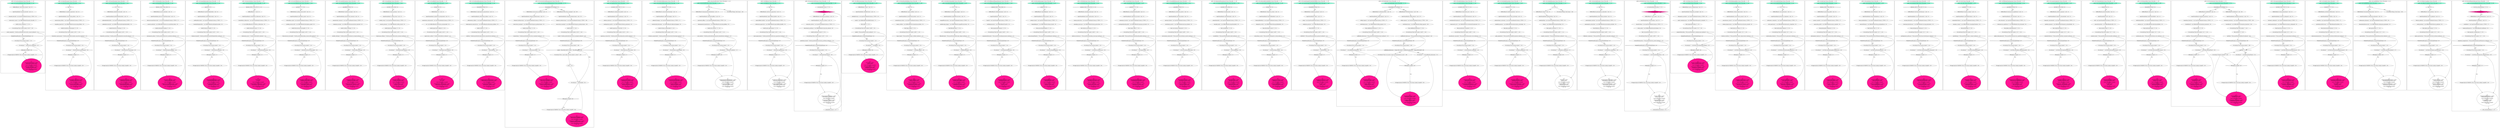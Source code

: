 digraph CFG {
subgraph cluster0 {
label = "public void coastwaysHorntip() throws Throwable  <2...34>";
0.0 [style = filled, label = "public void coastwaysHorntip() throws Throwable  <2...34>", fillcolor = aquamarine, shape = ellipse];
0.1 [style = filled, label = "BufferedReader controvertist_concent = null; <3>", fillcolor = white, shape = ellipse];
0.2 [style = filled, label = "InputStreamReader brassidic_thyroidal = null; <4>", fillcolor = white, shape = ellipse];
0.3 [style = filled, label = "brassidic_thyroidal = new InputStreamReader(System.in,\"UTF-8\"); <6>", fillcolor = white, shape = ellipse];
0.4 [style = filled, label = "controvertist_concent = new BufferedReader(brassidic_thyroidal); <7>", fillcolor = white, shape = ellipse];
0.5 [style = filled, label = "double evenly_insimplicity = 0; <8>", fillcolor = white, shape = ellipse];
0.6 [style = filled, label = "IO.writeString(\"Enter double number (1e-50): \"); <9>", fillcolor = white, shape = ellipse];
0.7 [style = filled, label = "evenly_insimplicity = Double.parseDouble(controvertist_concent.readLine()); <11>", fillcolor = white, shape = ellipse];
0.8 [style = filled, label = "NumberFormatException exceptionNumberFormat <12>", fillcolor = white, shape = diamond];
0.9 [style = filled, label = "IO.writeLine(\"Error parsing number\"); <13>", fillcolor = white, shape = ellipse];
0.10 [style = filled, label = "IO.writeLine(\"\" + (float)evenly_insimplicity); <15>", fillcolor = white, shape = ellipse];
0.11 [style = filled, label = "IOException exceptIO <16>", fillcolor = white, shape = diamond];
0.12 [style = filled, label = "IO.logger.log(Level.WARNING,\"Error with stream reading\",exceptIO); <17>", fillcolor = white, shape = ellipse];
0.13 [style = filled, label = "{
try {
if (controvertist_concent != null) {
controvertist_concent.close();
}
}catch (IOException exceptIO) 
try {
if (brassidic_thyroidal != null) {
brassidic_thyroidal.close();
}
}catch (IOException exceptIO) 
} <18...33>", fillcolor = deeppink, shape = ellipse];
0.0 -> 0.1 [style = solid, label=""];
0.1 -> 0.2 [style = solid, label=""];
0.2 -> 0.3 [style = solid, label=""];
0.3 -> 0.4 [style = solid, label=""];
0.4 -> 0.5 [style = solid, label=""];
0.5 -> 0.6 [style = solid, label=""];
0.6 -> 0.7 [style = solid, label=""];
0.7 -> 0.8 [style = solid, label=""];
0.7 -> 0.10 [style = solid, label=""];
0.8 -> 0.9 [style = solid, label="true"];
0.9 -> 0.10 [style = solid, label=""];
0.10 -> 0.11 [style = solid, label=""];
0.10 -> 0.13 [style = solid, label=""];
0.11 -> 0.12 [style = solid, label="true"];
0.12 -> 0.13 [style = solid, label=""];
}
subgraph cluster1 {
label = "public void adjustMovement() throws Throwable  <2...36>";
1.0 [style = filled, label = "public void adjustMovement() throws Throwable  <2...36>", fillcolor = aquamarine, shape = ellipse];
1.1 [style = filled, label = "true <3>", fillcolor = white, shape = diamond];
1.2 [style = filled, label = "BufferedReader eurypelma_toparchical = null; <4>", fillcolor = white, shape = ellipse];
1.3 [style = filled, label = "InputStreamReader noncanvassing_duftery = null; <5>", fillcolor = white, shape = ellipse];
1.4 [style = filled, label = "noncanvassing_duftery = new InputStreamReader(System.in,\"UTF-8\"); <7>", fillcolor = white, shape = ellipse];
1.5 [style = filled, label = "eurypelma_toparchical = new BufferedReader(noncanvassing_duftery); <8>", fillcolor = white, shape = ellipse];
1.6 [style = filled, label = "double broombush_supermarginal = 0; <9>", fillcolor = white, shape = ellipse];
1.7 [style = filled, label = "IO.writeString(\"Enter double number (1e-50): \"); <10>", fillcolor = white, shape = ellipse];
1.8 [style = filled, label = "broombush_supermarginal = Double.parseDouble(eurypelma_toparchical.readLine()); <12>", fillcolor = white, shape = ellipse];
1.9 [style = filled, label = "NumberFormatException exceptionNumberFormat <13>", fillcolor = white, shape = diamond];
1.10 [style = filled, label = "IO.writeLine(\"Error parsing number\"); <14>", fillcolor = white, shape = ellipse];
1.11 [style = filled, label = "IO.writeLine(\"\" + (float)broombush_supermarginal); <16>", fillcolor = white, shape = ellipse];
1.12 [style = filled, label = "IOException exceptIO <17>", fillcolor = white, shape = diamond];
1.13 [style = filled, label = "IO.logger.log(Level.WARNING,\"Error with stream reading\",exceptIO); <18>", fillcolor = white, shape = ellipse];
1.14 [style = filled, label = "{
try {
if (eurypelma_toparchical != null) {
eurypelma_toparchical.close();
}
}catch (IOException exceptIO) 
try {
if (noncanvassing_duftery != null) {
noncanvassing_duftery.close();
}
}catch (IOException exceptIO) 
} <19...34>", fillcolor = deeppink, shape = ellipse];
1.0 -> 1.1 [style = solid, label=""];
1.1 -> 1.2 [style = solid, label="true"];
1.2 -> 1.3 [style = solid, label=""];
1.3 -> 1.4 [style = solid, label=""];
1.4 -> 1.5 [style = solid, label=""];
1.5 -> 1.6 [style = solid, label=""];
1.6 -> 1.7 [style = solid, label=""];
1.7 -> 1.8 [style = solid, label=""];
1.8 -> 1.9 [style = solid, label=""];
1.8 -> 1.11 [style = solid, label=""];
1.9 -> 1.10 [style = solid, label="true"];
1.10 -> 1.11 [style = solid, label=""];
1.11 -> 1.12 [style = solid, label=""];
1.11 -> 1.14 [style = solid, label=""];
1.12 -> 1.13 [style = solid, label="true"];
1.13 -> 1.14 [style = solid, label=""];
}
subgraph cluster2 {
label = "public void dicasticMecodont() throws Throwable  <2...36>";
2.0 [style = filled, label = "public void dicasticMecodont() throws Throwable  <2...36>", fillcolor = aquamarine, shape = ellipse];
2.1 [style = filled, label = "5 == 5 <3>", fillcolor = white, shape = diamond];
2.2 [style = filled, label = "BufferedReader pinkenIntercosmically = null; <4>", fillcolor = white, shape = ellipse];
2.3 [style = filled, label = "InputStreamReader philotadpoleIndocibility = null; <5>", fillcolor = white, shape = ellipse];
2.4 [style = filled, label = "philotadpoleIndocibility = new InputStreamReader(System.in,\"UTF-8\"); <7>", fillcolor = white, shape = ellipse];
2.5 [style = filled, label = "pinkenIntercosmically = new BufferedReader(philotadpoleIndocibility); <8>", fillcolor = white, shape = ellipse];
2.6 [style = filled, label = "double theirselves_unreclining = 0; <9>", fillcolor = white, shape = ellipse];
2.7 [style = filled, label = "IO.writeString(\"Enter double number (1e-50): \"); <10>", fillcolor = white, shape = ellipse];
2.8 [style = filled, label = "theirselves_unreclining = Double.parseDouble(pinkenIntercosmically.readLine()); <12>", fillcolor = white, shape = ellipse];
2.9 [style = filled, label = "NumberFormatException exceptionNumberFormat <13>", fillcolor = white, shape = diamond];
2.10 [style = filled, label = "IO.writeLine(\"Error parsing number\"); <14>", fillcolor = white, shape = ellipse];
2.11 [style = filled, label = "IO.writeLine(\"\" + (float)theirselves_unreclining); <16>", fillcolor = white, shape = ellipse];
2.12 [style = filled, label = "IOException exceptIO <17>", fillcolor = white, shape = diamond];
2.13 [style = filled, label = "IO.logger.log(Level.WARNING,\"Error with stream reading\",exceptIO); <18>", fillcolor = white, shape = ellipse];
2.14 [style = filled, label = "{
try {
if (pinkenIntercosmically != null) {
pinkenIntercosmically.close();
}
}catch (IOException exceptIO) 
try {
if (philotadpoleIndocibility != null) {
philotadpoleIndocibility.close();
}
}catch (IOException exceptIO) 
} <19...34>", fillcolor = deeppink, shape = ellipse];
2.0 -> 2.1 [style = solid, label=""];
2.1 -> 2.2 [style = solid, label="true"];
2.2 -> 2.3 [style = solid, label=""];
2.3 -> 2.4 [style = solid, label=""];
2.4 -> 2.5 [style = solid, label=""];
2.5 -> 2.6 [style = solid, label=""];
2.6 -> 2.7 [style = solid, label=""];
2.7 -> 2.8 [style = solid, label=""];
2.8 -> 2.9 [style = solid, label=""];
2.8 -> 2.11 [style = solid, label=""];
2.9 -> 2.10 [style = solid, label="true"];
2.10 -> 2.11 [style = solid, label=""];
2.11 -> 2.12 [style = solid, label=""];
2.11 -> 2.14 [style = solid, label=""];
2.12 -> 2.13 [style = solid, label="true"];
2.13 -> 2.14 [style = solid, label=""];
}
subgraph cluster3 {
label = "public void deionizePoy() throws Throwable  <2...36>";
3.0 [style = filled, label = "public void deionizePoy() throws Throwable  <2...36>", fillcolor = aquamarine, shape = ellipse];
3.1 [style = filled, label = "PRIVATE_STATIC_FINAL_TRUE <3>", fillcolor = white, shape = diamond];
3.2 [style = filled, label = "BufferedReader proactor_embuskin = null; <4>", fillcolor = white, shape = ellipse];
3.3 [style = filled, label = "InputStreamReader pleurococcaceaeWaterworker = null; <5>", fillcolor = white, shape = ellipse];
3.4 [style = filled, label = "pleurococcaceaeWaterworker = new InputStreamReader(System.in,\"UTF-8\"); <7>", fillcolor = white, shape = ellipse];
3.5 [style = filled, label = "proactor_embuskin = new BufferedReader(pleurococcaceaeWaterworker); <8>", fillcolor = white, shape = ellipse];
3.6 [style = filled, label = "double enteropneusta_gibing = 0; <9>", fillcolor = white, shape = ellipse];
3.7 [style = filled, label = "IO.writeString(\"Enter double number (1e-50): \"); <10>", fillcolor = white, shape = ellipse];
3.8 [style = filled, label = "enteropneusta_gibing = Double.parseDouble(proactor_embuskin.readLine()); <12>", fillcolor = white, shape = ellipse];
3.9 [style = filled, label = "NumberFormatException exceptionNumberFormat <13>", fillcolor = white, shape = diamond];
3.10 [style = filled, label = "IO.writeLine(\"Error parsing number\"); <14>", fillcolor = white, shape = ellipse];
3.11 [style = filled, label = "IO.writeLine(\"\" + (float)enteropneusta_gibing); <16>", fillcolor = white, shape = ellipse];
3.12 [style = filled, label = "IOException exceptIO <17>", fillcolor = white, shape = diamond];
3.13 [style = filled, label = "IO.logger.log(Level.WARNING,\"Error with stream reading\",exceptIO); <18>", fillcolor = white, shape = ellipse];
3.14 [style = filled, label = "{
try {
if (proactor_embuskin != null) {
proactor_embuskin.close();
}
}catch (IOException exceptIO) 
try {
if (pleurococcaceaeWaterworker != null) {
pleurococcaceaeWaterworker.close();
}
}catch (IOException exceptIO) 
} <19...34>", fillcolor = deeppink, shape = ellipse];
3.0 -> 3.1 [style = solid, label=""];
3.1 -> 3.2 [style = solid, label="true"];
3.2 -> 3.3 [style = solid, label=""];
3.3 -> 3.4 [style = solid, label=""];
3.4 -> 3.5 [style = solid, label=""];
3.5 -> 3.6 [style = solid, label=""];
3.6 -> 3.7 [style = solid, label=""];
3.7 -> 3.8 [style = solid, label=""];
3.8 -> 3.9 [style = solid, label=""];
3.8 -> 3.11 [style = solid, label=""];
3.9 -> 3.10 [style = solid, label="true"];
3.10 -> 3.11 [style = solid, label=""];
3.11 -> 3.12 [style = solid, label=""];
3.11 -> 3.14 [style = solid, label=""];
3.12 -> 3.13 [style = solid, label="true"];
3.13 -> 3.14 [style = solid, label=""];
}
subgraph cluster4 {
label = "public void xenopodidaeCerialia() throws Throwable  <2...36>";
4.0 [style = filled, label = "public void xenopodidaeCerialia() throws Throwable  <2...36>", fillcolor = aquamarine, shape = ellipse];
4.1 [style = filled, label = "privateTrue <3>", fillcolor = white, shape = diamond];
4.2 [style = filled, label = "BufferedReader brandrethShepherddom = null; <4>", fillcolor = white, shape = ellipse];
4.3 [style = filled, label = "InputStreamReader justifyingPunctuality = null; <5>", fillcolor = white, shape = ellipse];
4.4 [style = filled, label = "justifyingPunctuality = new InputStreamReader(System.in,\"UTF-8\"); <7>", fillcolor = white, shape = ellipse];
4.5 [style = filled, label = "brandrethShepherddom = new BufferedReader(justifyingPunctuality); <8>", fillcolor = white, shape = ellipse];
4.6 [style = filled, label = "double luteinize_brogueful = 0; <9>", fillcolor = white, shape = ellipse];
4.7 [style = filled, label = "IO.writeString(\"Enter double number (1e-50): \"); <10>", fillcolor = white, shape = ellipse];
4.8 [style = filled, label = "luteinize_brogueful = Double.parseDouble(brandrethShepherddom.readLine()); <12>", fillcolor = white, shape = ellipse];
4.9 [style = filled, label = "NumberFormatException exceptionNumberFormat <13>", fillcolor = white, shape = diamond];
4.10 [style = filled, label = "IO.writeLine(\"Error parsing number\"); <14>", fillcolor = white, shape = ellipse];
4.11 [style = filled, label = "IO.writeLine(\"\" + (float)luteinize_brogueful); <16>", fillcolor = white, shape = ellipse];
4.12 [style = filled, label = "IOException exceptIO <17>", fillcolor = white, shape = diamond];
4.13 [style = filled, label = "IO.logger.log(Level.WARNING,\"Error with stream reading\",exceptIO); <18>", fillcolor = white, shape = ellipse];
4.14 [style = filled, label = "{
try {
if (brandrethShepherddom != null) {
brandrethShepherddom.close();
}
}catch (IOException exceptIO) 
try {
if (justifyingPunctuality != null) {
justifyingPunctuality.close();
}
}catch (IOException exceptIO) 
} <19...34>", fillcolor = deeppink, shape = ellipse];
4.0 -> 4.1 [style = solid, label=""];
4.1 -> 4.2 [style = solid, label="true"];
4.2 -> 4.3 [style = solid, label=""];
4.3 -> 4.4 [style = solid, label=""];
4.4 -> 4.5 [style = solid, label=""];
4.5 -> 4.6 [style = solid, label=""];
4.6 -> 4.7 [style = solid, label=""];
4.7 -> 4.8 [style = solid, label=""];
4.8 -> 4.9 [style = solid, label=""];
4.8 -> 4.11 [style = solid, label=""];
4.9 -> 4.10 [style = solid, label="true"];
4.10 -> 4.11 [style = solid, label=""];
4.11 -> 4.12 [style = solid, label=""];
4.11 -> 4.14 [style = solid, label=""];
4.12 -> 4.13 [style = solid, label="true"];
4.13 -> 4.14 [style = solid, label=""];
}
subgraph cluster5 {
label = "public void perirectitisDaric() throws Throwable  <2...36>";
5.0 [style = filled, label = "public void perirectitisDaric() throws Throwable  <2...36>", fillcolor = aquamarine, shape = ellipse];
5.1 [style = filled, label = "PRIVATE_STATIC_FINAL_FIVE == 5 <3>", fillcolor = white, shape = diamond];
5.2 [style = filled, label = "BufferedReader b = null; <4>", fillcolor = white, shape = ellipse];
5.3 [style = filled, label = "InputStreamReader charadriiform_rubberstone = null; <5>", fillcolor = white, shape = ellipse];
5.4 [style = filled, label = "charadriiform_rubberstone = new InputStreamReader(System.in,\"UTF-8\"); <7>", fillcolor = white, shape = ellipse];
5.5 [style = filled, label = "b = new BufferedReader(charadriiform_rubberstone); <8>", fillcolor = white, shape = ellipse];
5.6 [style = filled, label = "double testimonium_pioury = 0; <9>", fillcolor = white, shape = ellipse];
5.7 [style = filled, label = "IO.writeString(\"Enter double number (1e-50): \"); <10>", fillcolor = white, shape = ellipse];
5.8 [style = filled, label = "testimonium_pioury = Double.parseDouble(b.readLine()); <12>", fillcolor = white, shape = ellipse];
5.9 [style = filled, label = "NumberFormatException exceptionNumberFormat <13>", fillcolor = white, shape = diamond];
5.10 [style = filled, label = "IO.writeLine(\"Error parsing number\"); <14>", fillcolor = white, shape = ellipse];
5.11 [style = filled, label = "IO.writeLine(\"\" + (float)testimonium_pioury); <16>", fillcolor = white, shape = ellipse];
5.12 [style = filled, label = "IOException exceptIO <17>", fillcolor = white, shape = diamond];
5.13 [style = filled, label = "IO.logger.log(Level.WARNING,\"Error with stream reading\",exceptIO); <18>", fillcolor = white, shape = ellipse];
5.14 [style = filled, label = "{
try {
if (b != null) {
b.close();
}
}catch (IOException exceptIO) 
try {
if (charadriiform_rubberstone != null) {
charadriiform_rubberstone.close();
}
}catch (IOException exceptIO) 
} <19...34>", fillcolor = deeppink, shape = ellipse];
5.0 -> 5.1 [style = solid, label=""];
5.1 -> 5.2 [style = solid, label="true"];
5.2 -> 5.3 [style = solid, label=""];
5.3 -> 5.4 [style = solid, label=""];
5.4 -> 5.5 [style = solid, label=""];
5.5 -> 5.6 [style = solid, label=""];
5.6 -> 5.7 [style = solid, label=""];
5.7 -> 5.8 [style = solid, label=""];
5.8 -> 5.9 [style = solid, label=""];
5.8 -> 5.11 [style = solid, label=""];
5.9 -> 5.10 [style = solid, label="true"];
5.10 -> 5.11 [style = solid, label=""];
5.11 -> 5.12 [style = solid, label=""];
5.11 -> 5.14 [style = solid, label=""];
5.12 -> 5.13 [style = solid, label="true"];
5.13 -> 5.14 [style = solid, label=""];
}
subgraph cluster6 {
label = "public void convertToBlockCount() throws Throwable  <2...36>";
6.0 [style = filled, label = "public void convertToBlockCount() throws Throwable  <2...36>", fillcolor = aquamarine, shape = ellipse];
6.1 [style = filled, label = "privateFive == 5 <3>", fillcolor = white, shape = diamond];
6.2 [style = filled, label = "BufferedReader pradeep_unresourceful = null; <4>", fillcolor = white, shape = ellipse];
6.3 [style = filled, label = "InputStreamReader hydrosphere_axised = null; <5>", fillcolor = white, shape = ellipse];
6.4 [style = filled, label = "hydrosphere_axised = new InputStreamReader(System.in,\"UTF-8\"); <7>", fillcolor = white, shape = ellipse];
6.5 [style = filled, label = "pradeep_unresourceful = new BufferedReader(hydrosphere_axised); <8>", fillcolor = white, shape = ellipse];
6.6 [style = filled, label = "double thoracostracous_boroughlet = 0; <9>", fillcolor = white, shape = ellipse];
6.7 [style = filled, label = "IO.writeString(\"Enter double number (1e-50): \"); <10>", fillcolor = white, shape = ellipse];
6.8 [style = filled, label = "thoracostracous_boroughlet = Double.parseDouble(pradeep_unresourceful.readLine()); <12>", fillcolor = white, shape = ellipse];
6.9 [style = filled, label = "NumberFormatException exceptionNumberFormat <13>", fillcolor = white, shape = diamond];
6.10 [style = filled, label = "IO.writeLine(\"Error parsing number\"); <14>", fillcolor = white, shape = ellipse];
6.11 [style = filled, label = "IO.writeLine(\"\" + (float)thoracostracous_boroughlet); <16>", fillcolor = white, shape = ellipse];
6.12 [style = filled, label = "IOException exceptIO <17>", fillcolor = white, shape = diamond];
6.13 [style = filled, label = "IO.logger.log(Level.WARNING,\"Error with stream reading\",exceptIO); <18>", fillcolor = white, shape = ellipse];
6.14 [style = filled, label = "{
try {
if (pradeep_unresourceful != null) {
pradeep_unresourceful.close();
}
}catch (IOException exceptIO) 
try {
if (hydrosphere_axised != null) {
hydrosphere_axised.close();
}
}catch (IOException exceptIO) 
} <19...34>", fillcolor = deeppink, shape = ellipse];
6.0 -> 6.1 [style = solid, label=""];
6.1 -> 6.2 [style = solid, label="true"];
6.2 -> 6.3 [style = solid, label=""];
6.3 -> 6.4 [style = solid, label=""];
6.4 -> 6.5 [style = solid, label=""];
6.5 -> 6.6 [style = solid, label=""];
6.6 -> 6.7 [style = solid, label=""];
6.7 -> 6.8 [style = solid, label=""];
6.8 -> 6.9 [style = solid, label=""];
6.8 -> 6.11 [style = solid, label=""];
6.9 -> 6.10 [style = solid, label="true"];
6.10 -> 6.11 [style = solid, label=""];
6.11 -> 6.12 [style = solid, label=""];
6.11 -> 6.14 [style = solid, label=""];
6.12 -> 6.13 [style = solid, label="true"];
6.13 -> 6.14 [style = solid, label=""];
}
subgraph cluster7 {
label = "public void unmodishUneclectic() throws Throwable  <2...36>";
7.0 [style = filled, label = "public void unmodishUneclectic() throws Throwable  <2...36>", fillcolor = aquamarine, shape = ellipse];
7.1 [style = filled, label = "privateReturnsTrue() <3>", fillcolor = white, shape = diamond];
7.2 [style = filled, label = "BufferedReader headmark_nursingly = null; <4>", fillcolor = white, shape = ellipse];
7.3 [style = filled, label = "InputStreamReader pneumatocele_venatorial = null; <5>", fillcolor = white, shape = ellipse];
7.4 [style = filled, label = "pneumatocele_venatorial = new InputStreamReader(System.in,\"UTF-8\"); <7>", fillcolor = white, shape = ellipse];
7.5 [style = filled, label = "headmark_nursingly = new BufferedReader(pneumatocele_venatorial); <8>", fillcolor = white, shape = ellipse];
7.6 [style = filled, label = "double sortably_orthologer = 0; <9>", fillcolor = white, shape = ellipse];
7.7 [style = filled, label = "IO.writeString(\"Enter double number (1e-50): \"); <10>", fillcolor = white, shape = ellipse];
7.8 [style = filled, label = "sortably_orthologer = Double.parseDouble(headmark_nursingly.readLine()); <12>", fillcolor = white, shape = ellipse];
7.9 [style = filled, label = "NumberFormatException exceptionNumberFormat <13>", fillcolor = white, shape = diamond];
7.10 [style = filled, label = "IO.writeLine(\"Error parsing number\"); <14>", fillcolor = white, shape = ellipse];
7.11 [style = filled, label = "IO.writeLine(\"\" + (float)sortably_orthologer); <16>", fillcolor = white, shape = ellipse];
7.12 [style = filled, label = "IOException exceptIO <17>", fillcolor = white, shape = diamond];
7.13 [style = filled, label = "IO.logger.log(Level.WARNING,\"Error with stream reading\",exceptIO); <18>", fillcolor = white, shape = ellipse];
7.14 [style = filled, label = "{
try {
if (headmark_nursingly != null) {
headmark_nursingly.close();
}
}catch (IOException exceptIO) 
try {
if (pneumatocele_venatorial != null) {
pneumatocele_venatorial.close();
}
}catch (IOException exceptIO) 
} <19...34>", fillcolor = deeppink, shape = ellipse];
7.0 -> 7.1 [style = solid, label=""];
7.1 -> 7.2 [style = solid, label="true"];
7.2 -> 7.3 [style = solid, label=""];
7.3 -> 7.4 [style = solid, label=""];
7.4 -> 7.5 [style = solid, label=""];
7.5 -> 7.6 [style = solid, label=""];
7.6 -> 7.7 [style = solid, label=""];
7.7 -> 7.8 [style = solid, label=""];
7.8 -> 7.9 [style = solid, label=""];
7.8 -> 7.11 [style = solid, label=""];
7.9 -> 7.10 [style = solid, label="true"];
7.10 -> 7.11 [style = solid, label=""];
7.11 -> 7.12 [style = solid, label=""];
7.11 -> 7.14 [style = solid, label=""];
7.12 -> 7.13 [style = solid, label="true"];
7.13 -> 7.14 [style = solid, label=""];
}
subgraph cluster8 {
label = "public void guideShale() throws Throwable  <2...36>";
8.0 [style = filled, label = "public void guideShale() throws Throwable  <2...36>", fillcolor = aquamarine, shape = ellipse];
8.1 [style = filled, label = "IO.STATIC_FINAL_TRUE <3>", fillcolor = white, shape = diamond];
8.2 [style = filled, label = "BufferedReader errantry_prizeman = null; <4>", fillcolor = white, shape = ellipse];
8.3 [style = filled, label = "InputStreamReader cordelia_revisal = null; <5>", fillcolor = white, shape = ellipse];
8.4 [style = filled, label = "cordelia_revisal = new InputStreamReader(System.in,\"UTF-8\"); <7>", fillcolor = white, shape = ellipse];
8.5 [style = filled, label = "errantry_prizeman = new BufferedReader(cordelia_revisal); <8>", fillcolor = white, shape = ellipse];
8.6 [style = filled, label = "double kinetoscope_ecthlipsis = 0; <9>", fillcolor = white, shape = ellipse];
8.7 [style = filled, label = "IO.writeString(\"Enter double number (1e-50): \"); <10>", fillcolor = white, shape = ellipse];
8.8 [style = filled, label = "kinetoscope_ecthlipsis = Double.parseDouble(errantry_prizeman.readLine()); <12>", fillcolor = white, shape = ellipse];
8.9 [style = filled, label = "NumberFormatException exceptionNumberFormat <13>", fillcolor = white, shape = diamond];
8.10 [style = filled, label = "IO.writeLine(\"Error parsing number\"); <14>", fillcolor = white, shape = ellipse];
8.11 [style = filled, label = "IO.writeLine(\"\" + (float)kinetoscope_ecthlipsis); <16>", fillcolor = white, shape = ellipse];
8.12 [style = filled, label = "IOException exceptIO <17>", fillcolor = white, shape = diamond];
8.13 [style = filled, label = "IO.logger.log(Level.WARNING,\"Error with stream reading\",exceptIO); <18>", fillcolor = white, shape = ellipse];
8.14 [style = filled, label = "{
try {
if (errantry_prizeman != null) {
errantry_prizeman.close();
}
}catch (IOException exceptIO) 
try {
if (cordelia_revisal != null) {
cordelia_revisal.close();
}
}catch (IOException exceptIO) 
} <19...34>", fillcolor = deeppink, shape = ellipse];
8.0 -> 8.1 [style = solid, label=""];
8.1 -> 8.2 [style = solid, label="true"];
8.2 -> 8.3 [style = solid, label=""];
8.3 -> 8.4 [style = solid, label=""];
8.4 -> 8.5 [style = solid, label=""];
8.5 -> 8.6 [style = solid, label=""];
8.6 -> 8.7 [style = solid, label=""];
8.7 -> 8.8 [style = solid, label=""];
8.8 -> 8.9 [style = solid, label=""];
8.8 -> 8.11 [style = solid, label=""];
8.9 -> 8.10 [style = solid, label="true"];
8.10 -> 8.11 [style = solid, label=""];
8.11 -> 8.12 [style = solid, label=""];
8.11 -> 8.14 [style = solid, label=""];
8.12 -> 8.13 [style = solid, label="true"];
8.13 -> 8.14 [style = solid, label=""];
}
subgraph cluster9 {
label = "public void readIntLE() throws Throwable  <2...36>";
9.0 [style = filled, label = "public void readIntLE() throws Throwable  <2...36>", fillcolor = aquamarine, shape = ellipse];
9.1 [style = filled, label = "IO.staticTrue <3>", fillcolor = white, shape = diamond];
9.2 [style = filled, label = "BufferedReader res = null; <4>", fillcolor = white, shape = ellipse];
9.3 [style = filled, label = "InputStreamReader supertension_meriquinoidal = null; <5>", fillcolor = white, shape = ellipse];
9.4 [style = filled, label = "supertension_meriquinoidal = new InputStreamReader(System.in,\"UTF-8\"); <7>", fillcolor = white, shape = ellipse];
9.5 [style = filled, label = "res = new BufferedReader(supertension_meriquinoidal); <8>", fillcolor = white, shape = ellipse];
9.6 [style = filled, label = "double imperviously_caddiced = 0; <9>", fillcolor = white, shape = ellipse];
9.7 [style = filled, label = "IO.writeString(\"Enter double number (1e-50): \"); <10>", fillcolor = white, shape = ellipse];
9.8 [style = filled, label = "imperviously_caddiced = Double.parseDouble(res.readLine()); <12>", fillcolor = white, shape = ellipse];
9.9 [style = filled, label = "NumberFormatException exceptionNumberFormat <13>", fillcolor = white, shape = diamond];
9.10 [style = filled, label = "IO.writeLine(\"Error parsing number\"); <14>", fillcolor = white, shape = ellipse];
9.11 [style = filled, label = "IO.writeLine(\"\" + (float)imperviously_caddiced); <16>", fillcolor = white, shape = ellipse];
9.12 [style = filled, label = "IOException exceptIO <17>", fillcolor = white, shape = diamond];
9.13 [style = filled, label = "IO.logger.log(Level.WARNING,\"Error with stream reading\",exceptIO); <18>", fillcolor = white, shape = ellipse];
9.14 [style = filled, label = "{
try {
if (res != null) {
res.close();
}
}catch (IOException exceptIO) 
try {
if (supertension_meriquinoidal != null) {
supertension_meriquinoidal.close();
}
}catch (IOException exceptIO) 
} <19...34>", fillcolor = deeppink, shape = ellipse];
9.0 -> 9.1 [style = solid, label=""];
9.1 -> 9.2 [style = solid, label="true"];
9.2 -> 9.3 [style = solid, label=""];
9.3 -> 9.4 [style = solid, label=""];
9.4 -> 9.5 [style = solid, label=""];
9.5 -> 9.6 [style = solid, label=""];
9.6 -> 9.7 [style = solid, label=""];
9.7 -> 9.8 [style = solid, label=""];
9.8 -> 9.9 [style = solid, label=""];
9.8 -> 9.11 [style = solid, label=""];
9.9 -> 9.10 [style = solid, label="true"];
9.10 -> 9.11 [style = solid, label=""];
9.11 -> 9.12 [style = solid, label=""];
9.11 -> 9.14 [style = solid, label=""];
9.12 -> 9.13 [style = solid, label="true"];
9.13 -> 9.14 [style = solid, label=""];
}
subgraph cluster10 {
label = "public void untoleratedIncombustion() throws Throwable  <2...36>";
10.0 [style = filled, label = "public void untoleratedIncombustion() throws Throwable  <2...36>", fillcolor = aquamarine, shape = ellipse];
10.1 [style = filled, label = "IO.staticReturnsTrue() <3>", fillcolor = white, shape = diamond];
10.2 [style = filled, label = "BufferedReader subpreceptorial_nonproduction = null; <4>", fillcolor = white, shape = ellipse];
10.3 [style = filled, label = "InputStreamReader anthropotomy_halibios = null; <5>", fillcolor = white, shape = ellipse];
10.4 [style = filled, label = "anthropotomy_halibios = new InputStreamReader(System.in,\"UTF-8\"); <7>", fillcolor = white, shape = ellipse];
10.5 [style = filled, label = "subpreceptorial_nonproduction = new BufferedReader(anthropotomy_halibios); <8>", fillcolor = white, shape = ellipse];
10.6 [style = filled, label = "double codeChar = 0; <9>", fillcolor = white, shape = ellipse];
10.7 [style = filled, label = "IO.writeString(\"Enter double number (1e-50): \"); <10>", fillcolor = white, shape = ellipse];
10.8 [style = filled, label = "codeChar = Double.parseDouble(subpreceptorial_nonproduction.readLine()); <12>", fillcolor = white, shape = ellipse];
10.9 [style = filled, label = "NumberFormatException exceptionNumberFormat <13>", fillcolor = white, shape = diamond];
10.10 [style = filled, label = "IO.writeLine(\"Error parsing number\"); <14>", fillcolor = white, shape = ellipse];
10.11 [style = filled, label = "IO.writeLine(\"\" + (float)codeChar); <16>", fillcolor = white, shape = ellipse];
10.12 [style = filled, label = "IOException exceptIO <17>", fillcolor = white, shape = diamond];
10.13 [style = filled, label = "IO.logger.log(Level.WARNING,\"Error with stream reading\",exceptIO); <18>", fillcolor = white, shape = ellipse];
10.14 [style = filled, label = "{
try {
if (subpreceptorial_nonproduction != null) {
subpreceptorial_nonproduction.close();
}
}catch (IOException exceptIO) 
try {
if (anthropotomy_halibios != null) {
anthropotomy_halibios.close();
}
}catch (IOException exceptIO) 
} <19...34>", fillcolor = deeppink, shape = ellipse];
10.0 -> 10.1 [style = solid, label=""];
10.1 -> 10.2 [style = solid, label="true"];
10.2 -> 10.3 [style = solid, label=""];
10.3 -> 10.4 [style = solid, label=""];
10.4 -> 10.5 [style = solid, label=""];
10.5 -> 10.6 [style = solid, label=""];
10.6 -> 10.7 [style = solid, label=""];
10.7 -> 10.8 [style = solid, label=""];
10.8 -> 10.9 [style = solid, label=""];
10.8 -> 10.11 [style = solid, label=""];
10.9 -> 10.10 [style = solid, label="true"];
10.10 -> 10.11 [style = solid, label=""];
10.11 -> 10.12 [style = solid, label=""];
10.11 -> 10.14 [style = solid, label=""];
10.12 -> 10.13 [style = solid, label="true"];
10.13 -> 10.14 [style = solid, label=""];
}
subgraph cluster11 {
label = "public void unreconstructedMisogynistical() throws Throwable  <2...72>";
11.0 [style = filled, label = "public void unreconstructedMisogynistical() throws Throwable  <2...72>", fillcolor = aquamarine, shape = ellipse];
11.1 [style = filled, label = "IO.staticReturnsTrueOrFalse() <3>", fillcolor = white, shape = diamond];
11.2 [style = filled, label = "BufferedReader intercortical_scopuliped = null; <4>", fillcolor = white, shape = ellipse];
11.3 [style = filled, label = "InputStreamReader dumpcart_prehensiveness = null; <5>", fillcolor = white, shape = ellipse];
11.4 [style = filled, label = "dumpcart_prehensiveness = new InputStreamReader(System.in,\"UTF-8\"); <7>", fillcolor = white, shape = ellipse];
11.5 [style = filled, label = "intercortical_scopuliped = new BufferedReader(dumpcart_prehensiveness); <8>", fillcolor = white, shape = ellipse];
11.6 [style = filled, label = "double isomericDanic = 0; <9>", fillcolor = white, shape = ellipse];
11.7 [style = filled, label = "IO.writeString(\"Enter double number (1e-50): \"); <10>", fillcolor = white, shape = ellipse];
11.8 [style = filled, label = "isomericDanic = Double.parseDouble(intercortical_scopuliped.readLine()); <12>", fillcolor = white, shape = ellipse];
11.9 [style = filled, label = "NumberFormatException exceptionNumberFormat <13>", fillcolor = white, shape = diamond];
11.10 [style = filled, label = "IO.writeLine(\"Error parsing number\"); <14>", fillcolor = white, shape = ellipse];
11.11 [style = filled, label = "IO.writeLine(\"\" + (float)isomericDanic); <16>", fillcolor = white, shape = ellipse];
11.12 [style = filled, label = "IOException exceptIO <17>", fillcolor = white, shape = diamond];
11.13 [style = filled, label = "IO.logger.log(Level.WARNING,\"Error with stream reading\",exceptIO); <18>", fillcolor = white, shape = ellipse];
11.14 [style = filled, label = "{
try {
if (intercortical_scopuliped != null) {
intercortical_scopuliped.close();
}
}catch (IOException exceptIO) 
try {
if (dumpcart_prehensiveness != null) {
dumpcart_prehensiveness.close();
}
}catch (IOException exceptIO) 
} <19...34>", fillcolor = deeppink, shape = ellipse];
11.15 [style = filled, label = "BufferedReader intercortical_scopuliped = null; <36>", fillcolor = white, shape = ellipse];
11.16 [style = filled, label = "InputStreamReader dumpcart_prehensiveness = null; <37>", fillcolor = white, shape = ellipse];
11.17 [style = filled, label = "dumpcart_prehensiveness = new InputStreamReader(System.in,\"UTF-8\"); <39>", fillcolor = white, shape = ellipse];
11.18 [style = filled, label = "intercortical_scopuliped = new BufferedReader(dumpcart_prehensiveness); <40>", fillcolor = white, shape = ellipse];
11.19 [style = filled, label = "double loaded = 0; <41>", fillcolor = white, shape = ellipse];
11.20 [style = filled, label = "IO.writeString(\"Enter double number (1e-50): \"); <42>", fillcolor = white, shape = ellipse];
11.21 [style = filled, label = "loaded = Double.parseDouble(intercortical_scopuliped.readLine()); <44>", fillcolor = white, shape = ellipse];
11.22 [style = filled, label = "NumberFormatException exceptionNumberFormat <45>", fillcolor = white, shape = diamond];
11.23 [style = filled, label = "IO.writeLine(\"Error parsing number\"); <46>", fillcolor = white, shape = ellipse];
11.24 [style = filled, label = "loaded > Float.MAX_VALUE || loaded < Float.MIN_VALUE <48>", fillcolor = white, shape = diamond];
11.25 [style = filled, label = "IO.writeLine(\"Error, cannot safely cast this number to a float!\"); <49>", fillcolor = white, shape = ellipse];
11.26 [style = filled, label = "return; <50>", fillcolor = white, shape = ellipse];
11.27 [style = filled, label = "IO.writeLine(\"\" + (float)loaded); <52>", fillcolor = white, shape = ellipse];
11.28 [style = filled, label = "IOException exceptIO <53>", fillcolor = white, shape = diamond];
11.29 [style = filled, label = "IO.logger.log(Level.WARNING,\"Error with stream reading\",exceptIO); <54>", fillcolor = white, shape = ellipse];
11.30 [style = filled, label = "{
try {
if (intercortical_scopuliped != null) {
intercortical_scopuliped.close();
}
}catch (IOException exceptIO) 
try {
if (dumpcart_prehensiveness != null) {
dumpcart_prehensiveness.close();
}
}catch (IOException exceptIO) 
} <55...70>", fillcolor = deeppink, shape = ellipse];
11.0 -> 11.1 [style = solid, label=""];
11.1 -> 11.2 [style = solid, label="true"];
11.1 -> 11.15 [style = solid, label="false"];
11.2 -> 11.3 [style = solid, label=""];
11.3 -> 11.4 [style = solid, label=""];
11.4 -> 11.5 [style = solid, label=""];
11.5 -> 11.6 [style = solid, label=""];
11.6 -> 11.7 [style = solid, label=""];
11.7 -> 11.8 [style = solid, label=""];
11.8 -> 11.9 [style = solid, label=""];
11.8 -> 11.11 [style = solid, label=""];
11.9 -> 11.10 [style = solid, label="true"];
11.10 -> 11.11 [style = solid, label=""];
11.11 -> 11.12 [style = solid, label=""];
11.11 -> 11.14 [style = solid, label=""];
11.12 -> 11.13 [style = solid, label="true"];
11.13 -> 11.14 [style = solid, label=""];
11.15 -> 11.16 [style = solid, label=""];
11.16 -> 11.17 [style = solid, label=""];
11.17 -> 11.18 [style = solid, label=""];
11.18 -> 11.19 [style = solid, label=""];
11.19 -> 11.20 [style = solid, label=""];
11.20 -> 11.21 [style = solid, label=""];
11.21 -> 11.22 [style = solid, label=""];
11.21 -> 11.24 [style = solid, label=""];
11.22 -> 11.23 [style = solid, label="true"];
11.23 -> 11.24 [style = solid, label=""];
11.24 -> 11.25 [style = solid, label="true"];
11.24 -> 11.27 [style = solid, label="false"];
11.25 -> 11.26 [style = solid, label=""];
11.26 -> 11.27 [style = solid, label=""];
11.27 -> 11.28 [style = solid, label=""];
11.27 -> 11.30 [style = solid, label=""];
11.28 -> 11.29 [style = solid, label="true"];
11.29 -> 11.30 [style = solid, label=""];
}
subgraph cluster12 {
label = "public void loginPassStart() throws Throwable  <2...36>";
12.0 [style = filled, label = "public void loginPassStart() throws Throwable  <2...36>", fillcolor = aquamarine, shape = ellipse];
12.1 [style = filled, label = "IO.STATIC_FINAL_FIVE == 5 <3>", fillcolor = white, shape = diamond];
12.2 [style = filled, label = "BufferedReader misdisposition_hayfork = null; <4>", fillcolor = white, shape = ellipse];
12.3 [style = filled, label = "InputStreamReader idiotism_quaternary = null; <5>", fillcolor = white, shape = ellipse];
12.4 [style = filled, label = "idiotism_quaternary = new InputStreamReader(System.in,\"UTF-8\"); <7>", fillcolor = white, shape = ellipse];
12.5 [style = filled, label = "misdisposition_hayfork = new BufferedReader(idiotism_quaternary); <8>", fillcolor = white, shape = ellipse];
12.6 [style = filled, label = "double copernican_overservility = 0; <9>", fillcolor = white, shape = ellipse];
12.7 [style = filled, label = "IO.writeString(\"Enter double number (1e-50): \"); <10>", fillcolor = white, shape = ellipse];
12.8 [style = filled, label = "copernican_overservility = Double.parseDouble(misdisposition_hayfork.readLine()); <12>", fillcolor = white, shape = ellipse];
12.9 [style = filled, label = "NumberFormatException exceptionNumberFormat <13>", fillcolor = white, shape = diamond];
12.10 [style = filled, label = "IO.writeLine(\"Error parsing number\"); <14>", fillcolor = white, shape = ellipse];
12.11 [style = filled, label = "IO.writeLine(\"\" + (float)copernican_overservility); <16>", fillcolor = white, shape = ellipse];
12.12 [style = filled, label = "IOException exceptIO <17>", fillcolor = white, shape = diamond];
12.13 [style = filled, label = "IO.logger.log(Level.WARNING,\"Error with stream reading\",exceptIO); <18>", fillcolor = white, shape = ellipse];
12.14 [style = filled, label = "{
try {
if (misdisposition_hayfork != null) {
misdisposition_hayfork.close();
}
}catch (IOException exceptIO) 
try {
if (idiotism_quaternary != null) {
idiotism_quaternary.close();
}
}catch (IOException exceptIO) 
} <19...34>", fillcolor = deeppink, shape = ellipse];
12.0 -> 12.1 [style = solid, label=""];
12.1 -> 12.2 [style = solid, label="true"];
12.2 -> 12.3 [style = solid, label=""];
12.3 -> 12.4 [style = solid, label=""];
12.4 -> 12.5 [style = solid, label=""];
12.5 -> 12.6 [style = solid, label=""];
12.6 -> 12.7 [style = solid, label=""];
12.7 -> 12.8 [style = solid, label=""];
12.8 -> 12.9 [style = solid, label=""];
12.8 -> 12.11 [style = solid, label=""];
12.9 -> 12.10 [style = solid, label="true"];
12.10 -> 12.11 [style = solid, label=""];
12.11 -> 12.12 [style = solid, label=""];
12.11 -> 12.14 [style = solid, label=""];
12.12 -> 12.13 [style = solid, label="true"];
12.13 -> 12.14 [style = solid, label=""];
}
subgraph cluster13 {
label = "public void hasOnlyGoldInInventory() throws Throwable  <2...36>";
13.0 [style = filled, label = "public void hasOnlyGoldInInventory() throws Throwable  <2...36>", fillcolor = aquamarine, shape = ellipse];
13.1 [style = filled, label = "IO.staticFive == 5 <3>", fillcolor = white, shape = diamond];
13.2 [style = filled, label = "BufferedReader eucharistically_flauntingly = null; <4>", fillcolor = white, shape = ellipse];
13.3 [style = filled, label = "InputStreamReader unfigured_frogging = null; <5>", fillcolor = white, shape = ellipse];
13.4 [style = filled, label = "unfigured_frogging = new InputStreamReader(System.in,\"UTF-8\"); <7>", fillcolor = white, shape = ellipse];
13.5 [style = filled, label = "eucharistically_flauntingly = new BufferedReader(unfigured_frogging); <8>", fillcolor = white, shape = ellipse];
13.6 [style = filled, label = "double divalence_nonperishable = 0; <9>", fillcolor = white, shape = ellipse];
13.7 [style = filled, label = "IO.writeString(\"Enter double number (1e-50): \"); <10>", fillcolor = white, shape = ellipse];
13.8 [style = filled, label = "divalence_nonperishable = Double.parseDouble(eucharistically_flauntingly.readLine()); <12>", fillcolor = white, shape = ellipse];
13.9 [style = filled, label = "NumberFormatException exceptionNumberFormat <13>", fillcolor = white, shape = diamond];
13.10 [style = filled, label = "IO.writeLine(\"Error parsing number\"); <14>", fillcolor = white, shape = ellipse];
13.11 [style = filled, label = "IO.writeLine(\"\" + (float)divalence_nonperishable); <16>", fillcolor = white, shape = ellipse];
13.12 [style = filled, label = "IOException exceptIO <17>", fillcolor = white, shape = diamond];
13.13 [style = filled, label = "IO.logger.log(Level.WARNING,\"Error with stream reading\",exceptIO); <18>", fillcolor = white, shape = ellipse];
13.14 [style = filled, label = "{
try {
if (eucharistically_flauntingly != null) {
eucharistically_flauntingly.close();
}
}catch (IOException exceptIO) 
try {
if (unfigured_frogging != null) {
unfigured_frogging.close();
}
}catch (IOException exceptIO) 
} <19...34>", fillcolor = deeppink, shape = ellipse];
13.0 -> 13.1 [style = solid, label=""];
13.1 -> 13.2 [style = solid, label="true"];
13.2 -> 13.3 [style = solid, label=""];
13.3 -> 13.4 [style = solid, label=""];
13.4 -> 13.5 [style = solid, label=""];
13.5 -> 13.6 [style = solid, label=""];
13.6 -> 13.7 [style = solid, label=""];
13.7 -> 13.8 [style = solid, label=""];
13.8 -> 13.9 [style = solid, label=""];
13.8 -> 13.11 [style = solid, label=""];
13.9 -> 13.10 [style = solid, label="true"];
13.10 -> 13.11 [style = solid, label=""];
13.11 -> 13.12 [style = solid, label=""];
13.11 -> 13.14 [style = solid, label=""];
13.12 -> 13.13 [style = solid, label="true"];
13.13 -> 13.14 [style = solid, label=""];
}
subgraph cluster14 {
label = "public void proritualPyrolatry() throws Throwable  <2...41>";
14.0 [style = filled, label = "public void proritualPyrolatry() throws Throwable  <2...41>", fillcolor = aquamarine, shape = ellipse];
14.1 [style = filled, label = "7 <3>", fillcolor = white, shape = diamond];
14.2 [style = filled, label = "BufferedReader balanopreputial_demethylation = null; <5>", fillcolor = white, shape = ellipse];
14.3 [style = filled, label = "InputStreamReader unsewered_puffinus = null; <6>", fillcolor = white, shape = ellipse];
14.4 [style = filled, label = "unsewered_puffinus = new InputStreamReader(System.in,\"UTF-8\"); <8>", fillcolor = white, shape = ellipse];
14.5 [style = filled, label = "balanopreputial_demethylation = new BufferedReader(unsewered_puffinus); <9>", fillcolor = white, shape = ellipse];
14.6 [style = filled, label = "double mew_daubster = 0; <10>", fillcolor = white, shape = ellipse];
14.7 [style = filled, label = "IO.writeString(\"Enter double number (1e-50): \"); <11>", fillcolor = white, shape = ellipse];
14.8 [style = filled, label = "mew_daubster = Double.parseDouble(balanopreputial_demethylation.readLine()); <13>", fillcolor = white, shape = ellipse];
14.9 [style = filled, label = "NumberFormatException exceptionNumberFormat <14>", fillcolor = white, shape = diamond];
14.10 [style = filled, label = "IO.writeLine(\"Error parsing number\"); <15>", fillcolor = white, shape = ellipse];
14.11 [style = filled, label = "IO.writeLine(\"\" + (float)mew_daubster); <17>", fillcolor = white, shape = ellipse];
14.12 [style = filled, label = "IOException exceptIO <18>", fillcolor = white, shape = diamond];
14.13 [style = filled, label = "IO.logger.log(Level.WARNING,\"Error with stream reading\",exceptIO); <19>", fillcolor = white, shape = ellipse];
14.14 [style = filled, label = "{
try {
if (balanopreputial_demethylation != null) {
balanopreputial_demethylation.close();
}
}catch (IOException exceptIO) 
try {
if (unsewered_puffinus != null) {
unsewered_puffinus.close();
}
}catch (IOException exceptIO) 
} <20...35>", fillcolor = white, shape = ellipse];
14.15 [style = filled, label = "IO.writeLine(\"Benign, fixed string\"); <38>", fillcolor = white, shape = ellipse];
14.0 -> 14.1 [style = solid, label=""];
14.1 -> 14.2 [style = solid, label="true"];
14.1 -> 14.15 [style = solid, label="true"];
14.2 -> 14.3 [style = solid, label=""];
14.3 -> 14.4 [style = solid, label=""];
14.4 -> 14.5 [style = solid, label=""];
14.5 -> 14.6 [style = solid, label=""];
14.6 -> 14.7 [style = solid, label=""];
14.7 -> 14.8 [style = solid, label=""];
14.8 -> 14.9 [style = solid, label=""];
14.8 -> 14.11 [style = solid, label=""];
14.9 -> 14.10 [style = solid, label="true"];
14.10 -> 14.11 [style = solid, label=""];
14.11 -> 14.12 [style = solid, label=""];
14.11 -> 14.14 [style = solid, label=""];
14.12 -> 14.13 [style = solid, label="true"];
14.13 -> 14.14 [style = solid, label=""];
}
subgraph cluster15 {
label = "public void definition() throws Throwable  <2...37>";
15.0 [style = filled, label = "public void definition() throws Throwable  <2...37>", fillcolor = aquamarine, shape = ellipse];
15.1 [style = filled, label = "true <3>", fillcolor = white, shape = diamond];
15.2 [style = filled, label = "BufferedReader multicourse_paparchical = null; <4>", fillcolor = white, shape = ellipse];
15.3 [style = filled, label = "InputStreamReader superconfident_frijolillo = null; <5>", fillcolor = white, shape = ellipse];
15.4 [style = filled, label = "superconfident_frijolillo = new InputStreamReader(System.in,\"UTF-8\"); <7>", fillcolor = white, shape = ellipse];
15.5 [style = filled, label = "multicourse_paparchical = new BufferedReader(superconfident_frijolillo); <8>", fillcolor = white, shape = ellipse];
15.6 [style = filled, label = "double maid_ungenuineness = 0; <9>", fillcolor = white, shape = ellipse];
15.7 [style = filled, label = "IO.writeString(\"Enter double number (1e-50): \"); <10>", fillcolor = white, shape = ellipse];
15.8 [style = filled, label = "maid_ungenuineness = Double.parseDouble(multicourse_paparchical.readLine()); <12>", fillcolor = white, shape = ellipse];
15.9 [style = filled, label = "NumberFormatException exceptionNumberFormat <13>", fillcolor = white, shape = diamond];
15.10 [style = filled, label = "IO.writeLine(\"Error parsing number\"); <14>", fillcolor = white, shape = ellipse];
15.11 [style = filled, label = "IO.writeLine(\"\" + (float)maid_ungenuineness); <16>", fillcolor = white, shape = ellipse];
15.12 [style = filled, label = "IOException exceptIO <17>", fillcolor = white, shape = diamond];
15.13 [style = filled, label = "IO.logger.log(Level.WARNING,\"Error with stream reading\",exceptIO); <18>", fillcolor = white, shape = ellipse];
15.14 [style = filled, label = "{
try {
if (multicourse_paparchical != null) {
multicourse_paparchical.close();
}
}catch (IOException exceptIO) 
try {
if (superconfident_frijolillo != null) {
superconfident_frijolillo.close();
}
}catch (IOException exceptIO) 
} <19...34>", fillcolor = white, shape = ellipse];
15.0 -> 15.1 [style = solid, label=""];
15.1 -> 15.2 [style = solid, label="true"];
15.2 -> 15.3 [style = solid, label=""];
15.3 -> 15.4 [style = solid, label=""];
15.4 -> 15.5 [style = solid, label=""];
15.5 -> 15.6 [style = solid, label=""];
15.6 -> 15.7 [style = solid, label=""];
15.7 -> 15.8 [style = solid, label=""];
15.8 -> 15.9 [style = solid, label=""];
15.8 -> 15.11 [style = solid, label=""];
15.9 -> 15.10 [style = solid, label="true"];
15.10 -> 15.11 [style = solid, label=""];
15.11 -> 15.12 [style = solid, label=""];
15.11 -> 15.14 [style = solid, label=""];
15.12 -> 15.13 [style = solid, label="true"];
15.13 -> 15.14 [style = solid, label=""];
}
subgraph cluster16 {
label = "public void goniometricalFistulana() throws Throwable  <2...36>";
16.0 [style = filled, label = "public void goniometricalFistulana() throws Throwable  <2...36>", fillcolor = aquamarine, shape = ellipse];
16.1 [style = filled, label = "int postpatellar_sarzan = 0 <3>", fillcolor = white, shape = ellipse];
16.2 [style = filled, label = "postpatellar_sarzan < 1 <3>", fillcolor = deeppink, shape = diamond];
16.3 [style = filled, label = "postpatellar_sarzan++ <3>", fillcolor = white, shape = ellipse];
16.4 [style = filled, label = "BufferedReader decorationist_jacobitiana = null; <4>", fillcolor = white, shape = ellipse];
16.5 [style = filled, label = "InputStreamReader overjocular_subtract = null; <5>", fillcolor = white, shape = ellipse];
16.6 [style = filled, label = "overjocular_subtract = new InputStreamReader(System.in,\"UTF-8\"); <7>", fillcolor = white, shape = ellipse];
16.7 [style = filled, label = "decorationist_jacobitiana = new BufferedReader(overjocular_subtract); <8>", fillcolor = white, shape = ellipse];
16.8 [style = filled, label = "double opisthotonic_thurify = 0; <9>", fillcolor = white, shape = ellipse];
16.9 [style = filled, label = "IO.writeString(\"Enter double number (1e-50): \"); <10>", fillcolor = white, shape = ellipse];
16.10 [style = filled, label = "opisthotonic_thurify = Double.parseDouble(decorationist_jacobitiana.readLine()); <12>", fillcolor = white, shape = ellipse];
16.11 [style = filled, label = "NumberFormatException exceptionNumberFormat <13>", fillcolor = white, shape = diamond];
16.12 [style = filled, label = "IO.writeLine(\"Error parsing number\"); <14>", fillcolor = white, shape = ellipse];
16.13 [style = filled, label = "IO.writeLine(\"\" + (float)opisthotonic_thurify); <16>", fillcolor = white, shape = ellipse];
16.14 [style = filled, label = "IOException exceptIO <17>", fillcolor = white, shape = diamond];
16.15 [style = filled, label = "IO.logger.log(Level.WARNING,\"Error with stream reading\",exceptIO); <18>", fillcolor = white, shape = ellipse];
16.16 [style = filled, label = "{
try {
if (decorationist_jacobitiana != null) {
decorationist_jacobitiana.close();
}
}catch (IOException exceptIO) 
try {
if (overjocular_subtract != null) {
overjocular_subtract.close();
}
}catch (IOException exceptIO) 
} <19...34>", fillcolor = white, shape = ellipse];
16.0 -> 16.1 [style = solid, label=""];
16.1 -> 16.2 [style = solid, label=""];
16.2 -> 16.4 [style = solid, label="true"];
16.3 -> 16.2 [style = solid, label=""];
16.4 -> 16.5 [style = solid, label=""];
16.5 -> 16.6 [style = solid, label=""];
16.6 -> 16.7 [style = solid, label=""];
16.7 -> 16.8 [style = solid, label=""];
16.8 -> 16.9 [style = solid, label=""];
16.9 -> 16.10 [style = solid, label=""];
16.10 -> 16.11 [style = solid, label=""];
16.10 -> 16.13 [style = solid, label=""];
16.11 -> 16.12 [style = solid, label="true"];
16.12 -> 16.13 [style = solid, label=""];
16.13 -> 16.14 [style = solid, label=""];
16.13 -> 16.16 [style = solid, label=""];
16.14 -> 16.15 [style = solid, label="true"];
16.15 -> 16.16 [style = solid, label=""];
16.16 -> 16.3 [style = solid, label=""];
}
subgraph cluster17 {
label = "public void addIterationListener() throws Throwable  <2...34>";
17.0 [style = filled, label = "public void addIterationListener() throws Throwable  <2...34>", fillcolor = aquamarine, shape = ellipse];
17.1 [style = filled, label = "BufferedReader counter = null; <3>", fillcolor = white, shape = ellipse];
17.2 [style = filled, label = "InputStreamReader settledlyOvertax = null; <4>", fillcolor = white, shape = ellipse];
17.3 [style = filled, label = "settledlyOvertax = new InputStreamReader(System.in,\"UTF-8\"); <6>", fillcolor = white, shape = ellipse];
17.4 [style = filled, label = "counter = new BufferedReader(settledlyOvertax); <7>", fillcolor = white, shape = ellipse];
17.5 [style = filled, label = "float tagEnd = 0; <8>", fillcolor = white, shape = ellipse];
17.6 [style = filled, label = "IO.writeString(\"Enter float number (1e20f): \"); <9>", fillcolor = white, shape = ellipse];
17.7 [style = filled, label = "tagEnd = Float.parseFloat(counter.readLine()); <11>", fillcolor = white, shape = ellipse];
17.8 [style = filled, label = "NumberFormatException exceptionNumberFormat <12>", fillcolor = white, shape = diamond];
17.9 [style = filled, label = "IO.writeLine(\"Error parsing number\"); <13>", fillcolor = white, shape = ellipse];
17.10 [style = filled, label = "IO.writeLine(\"\" + (int)tagEnd); <15>", fillcolor = white, shape = ellipse];
17.11 [style = filled, label = "IOException exceptIO <16>", fillcolor = white, shape = diamond];
17.12 [style = filled, label = "IO.logger.log(Level.WARNING,\"Error with stream reading\",exceptIO); <17>", fillcolor = white, shape = ellipse];
17.13 [style = filled, label = "{
try {
if (counter != null) {
counter.close();
}
}catch (IOException exceptIO) 
try {
if (settledlyOvertax != null) {
settledlyOvertax.close();
}
}catch (IOException exceptIO) 
} <18...33>", fillcolor = deeppink, shape = ellipse];
17.0 -> 17.1 [style = solid, label=""];
17.1 -> 17.2 [style = solid, label=""];
17.2 -> 17.3 [style = solid, label=""];
17.3 -> 17.4 [style = solid, label=""];
17.4 -> 17.5 [style = solid, label=""];
17.5 -> 17.6 [style = solid, label=""];
17.6 -> 17.7 [style = solid, label=""];
17.7 -> 17.8 [style = solid, label=""];
17.7 -> 17.10 [style = solid, label=""];
17.8 -> 17.9 [style = solid, label="true"];
17.9 -> 17.10 [style = solid, label=""];
17.10 -> 17.11 [style = solid, label=""];
17.10 -> 17.13 [style = solid, label=""];
17.11 -> 17.12 [style = solid, label="true"];
17.12 -> 17.13 [style = solid, label=""];
}
subgraph cluster18 {
label = "public void demolitionistHuddling() throws Throwable  <2...36>";
18.0 [style = filled, label = "public void demolitionistHuddling() throws Throwable  <2...36>", fillcolor = aquamarine, shape = ellipse];
18.1 [style = filled, label = "true <3>", fillcolor = white, shape = diamond];
18.2 [style = filled, label = "BufferedReader maigre_cichlidae = null; <4>", fillcolor = white, shape = ellipse];
18.3 [style = filled, label = "InputStreamReader autosepticemia_betulin = null; <5>", fillcolor = white, shape = ellipse];
18.4 [style = filled, label = "autosepticemia_betulin = new InputStreamReader(System.in,\"UTF-8\"); <7>", fillcolor = white, shape = ellipse];
18.5 [style = filled, label = "maigre_cichlidae = new BufferedReader(autosepticemia_betulin); <8>", fillcolor = white, shape = ellipse];
18.6 [style = filled, label = "float bogey_shaped = 0; <9>", fillcolor = white, shape = ellipse];
18.7 [style = filled, label = "IO.writeString(\"Enter float number (1e20f): \"); <10>", fillcolor = white, shape = ellipse];
18.8 [style = filled, label = "bogey_shaped = Float.parseFloat(maigre_cichlidae.readLine()); <12>", fillcolor = white, shape = ellipse];
18.9 [style = filled, label = "NumberFormatException exceptionNumberFormat <13>", fillcolor = white, shape = diamond];
18.10 [style = filled, label = "IO.writeLine(\"Error parsing number\"); <14>", fillcolor = white, shape = ellipse];
18.11 [style = filled, label = "IO.writeLine(\"\" + (int)bogey_shaped); <16>", fillcolor = white, shape = ellipse];
18.12 [style = filled, label = "IOException exceptIO <17>", fillcolor = white, shape = diamond];
18.13 [style = filled, label = "IO.logger.log(Level.WARNING,\"Error with stream reading\",exceptIO); <18>", fillcolor = white, shape = ellipse];
18.14 [style = filled, label = "{
try {
if (maigre_cichlidae != null) {
maigre_cichlidae.close();
}
}catch (IOException exceptIO) 
try {
if (autosepticemia_betulin != null) {
autosepticemia_betulin.close();
}
}catch (IOException exceptIO) 
} <19...34>", fillcolor = deeppink, shape = ellipse];
18.0 -> 18.1 [style = solid, label=""];
18.1 -> 18.2 [style = solid, label="true"];
18.2 -> 18.3 [style = solid, label=""];
18.3 -> 18.4 [style = solid, label=""];
18.4 -> 18.5 [style = solid, label=""];
18.5 -> 18.6 [style = solid, label=""];
18.6 -> 18.7 [style = solid, label=""];
18.7 -> 18.8 [style = solid, label=""];
18.8 -> 18.9 [style = solid, label=""];
18.8 -> 18.11 [style = solid, label=""];
18.9 -> 18.10 [style = solid, label="true"];
18.10 -> 18.11 [style = solid, label=""];
18.11 -> 18.12 [style = solid, label=""];
18.11 -> 18.14 [style = solid, label=""];
18.12 -> 18.13 [style = solid, label="true"];
18.13 -> 18.14 [style = solid, label=""];
}
subgraph cluster19 {
label = "public void pritheeUndissembled() throws Throwable  <2...36>";
19.0 [style = filled, label = "public void pritheeUndissembled() throws Throwable  <2...36>", fillcolor = aquamarine, shape = ellipse];
19.1 [style = filled, label = "5 == 5 <3>", fillcolor = white, shape = diamond];
19.2 [style = filled, label = "BufferedReader misbelievingly_skipper = null; <4>", fillcolor = white, shape = ellipse];
19.3 [style = filled, label = "InputStreamReader unpagedPreconviction = null; <5>", fillcolor = white, shape = ellipse];
19.4 [style = filled, label = "unpagedPreconviction = new InputStreamReader(System.in,\"UTF-8\"); <7>", fillcolor = white, shape = ellipse];
19.5 [style = filled, label = "misbelievingly_skipper = new BufferedReader(unpagedPreconviction); <8>", fillcolor = white, shape = ellipse];
19.6 [style = filled, label = "float filthyAbiotrophy = 0; <9>", fillcolor = white, shape = ellipse];
19.7 [style = filled, label = "IO.writeString(\"Enter float number (1e20f): \"); <10>", fillcolor = white, shape = ellipse];
19.8 [style = filled, label = "filthyAbiotrophy = Float.parseFloat(misbelievingly_skipper.readLine()); <12>", fillcolor = white, shape = ellipse];
19.9 [style = filled, label = "NumberFormatException exceptionNumberFormat <13>", fillcolor = white, shape = diamond];
19.10 [style = filled, label = "IO.writeLine(\"Error parsing number\"); <14>", fillcolor = white, shape = ellipse];
19.11 [style = filled, label = "IO.writeLine(\"\" + (int)filthyAbiotrophy); <16>", fillcolor = white, shape = ellipse];
19.12 [style = filled, label = "IOException exceptIO <17>", fillcolor = white, shape = diamond];
19.13 [style = filled, label = "IO.logger.log(Level.WARNING,\"Error with stream reading\",exceptIO); <18>", fillcolor = white, shape = ellipse];
19.14 [style = filled, label = "{
try {
if (misbelievingly_skipper != null) {
misbelievingly_skipper.close();
}
}catch (IOException exceptIO) 
try {
if (unpagedPreconviction != null) {
unpagedPreconviction.close();
}
}catch (IOException exceptIO) 
} <19...34>", fillcolor = deeppink, shape = ellipse];
19.0 -> 19.1 [style = solid, label=""];
19.1 -> 19.2 [style = solid, label="true"];
19.2 -> 19.3 [style = solid, label=""];
19.3 -> 19.4 [style = solid, label=""];
19.4 -> 19.5 [style = solid, label=""];
19.5 -> 19.6 [style = solid, label=""];
19.6 -> 19.7 [style = solid, label=""];
19.7 -> 19.8 [style = solid, label=""];
19.8 -> 19.9 [style = solid, label=""];
19.8 -> 19.11 [style = solid, label=""];
19.9 -> 19.10 [style = solid, label="true"];
19.10 -> 19.11 [style = solid, label=""];
19.11 -> 19.12 [style = solid, label=""];
19.11 -> 19.14 [style = solid, label=""];
19.12 -> 19.13 [style = solid, label="true"];
19.13 -> 19.14 [style = solid, label=""];
}
subgraph cluster20 {
label = "public void buildRequiredWeaponMaterials() throws Throwable  <2...36>";
20.0 [style = filled, label = "public void buildRequiredWeaponMaterials() throws Throwable  <2...36>", fillcolor = aquamarine, shape = ellipse];
20.1 [style = filled, label = "PRIVATE_STATIC_FINAL_TRUE <3>", fillcolor = white, shape = diamond];
20.2 [style = filled, label = "BufferedReader tarefaApoquinamine = null; <4>", fillcolor = white, shape = ellipse];
20.3 [style = filled, label = "InputStreamReader ClassStr = null; <5>", fillcolor = white, shape = ellipse];
20.4 [style = filled, label = "ClassStr = new InputStreamReader(System.in,\"UTF-8\"); <7>", fillcolor = white, shape = ellipse];
20.5 [style = filled, label = "tarefaApoquinamine = new BufferedReader(ClassStr); <8>", fillcolor = white, shape = ellipse];
20.6 [style = filled, label = "float marginationDiatomales = 0; <9>", fillcolor = white, shape = ellipse];
20.7 [style = filled, label = "IO.writeString(\"Enter float number (1e20f): \"); <10>", fillcolor = white, shape = ellipse];
20.8 [style = filled, label = "marginationDiatomales = Float.parseFloat(tarefaApoquinamine.readLine()); <12>", fillcolor = white, shape = ellipse];
20.9 [style = filled, label = "NumberFormatException exceptionNumberFormat <13>", fillcolor = white, shape = diamond];
20.10 [style = filled, label = "IO.writeLine(\"Error parsing number\"); <14>", fillcolor = white, shape = ellipse];
20.11 [style = filled, label = "IO.writeLine(\"\" + (int)marginationDiatomales); <16>", fillcolor = white, shape = ellipse];
20.12 [style = filled, label = "IOException exceptIO <17>", fillcolor = white, shape = diamond];
20.13 [style = filled, label = "IO.logger.log(Level.WARNING,\"Error with stream reading\",exceptIO); <18>", fillcolor = white, shape = ellipse];
20.14 [style = filled, label = "{
try {
if (tarefaApoquinamine != null) {
tarefaApoquinamine.close();
}
}catch (IOException exceptIO) 
try {
if (ClassStr != null) {
ClassStr.close();
}
}catch (IOException exceptIO) 
} <19...34>", fillcolor = deeppink, shape = ellipse];
20.0 -> 20.1 [style = solid, label=""];
20.1 -> 20.2 [style = solid, label="true"];
20.2 -> 20.3 [style = solid, label=""];
20.3 -> 20.4 [style = solid, label=""];
20.4 -> 20.5 [style = solid, label=""];
20.5 -> 20.6 [style = solid, label=""];
20.6 -> 20.7 [style = solid, label=""];
20.7 -> 20.8 [style = solid, label=""];
20.8 -> 20.9 [style = solid, label=""];
20.8 -> 20.11 [style = solid, label=""];
20.9 -> 20.10 [style = solid, label="true"];
20.10 -> 20.11 [style = solid, label=""];
20.11 -> 20.12 [style = solid, label=""];
20.11 -> 20.14 [style = solid, label=""];
20.12 -> 20.13 [style = solid, label="true"];
20.13 -> 20.14 [style = solid, label=""];
}
subgraph cluster21 {
label = "public void elytrumHeromonger() throws Throwable  <2...36>";
21.0 [style = filled, label = "public void elytrumHeromonger() throws Throwable  <2...36>", fillcolor = aquamarine, shape = ellipse];
21.1 [style = filled, label = "privateTrue <3>", fillcolor = white, shape = diamond];
21.2 [style = filled, label = "BufferedReader tregergHelpmeet = null; <4>", fillcolor = white, shape = ellipse];
21.3 [style = filled, label = "InputStreamReader nettapus_bosset = null; <5>", fillcolor = white, shape = ellipse];
21.4 [style = filled, label = "nettapus_bosset = new InputStreamReader(System.in,\"UTF-8\"); <7>", fillcolor = white, shape = ellipse];
21.5 [style = filled, label = "tregergHelpmeet = new BufferedReader(nettapus_bosset); <8>", fillcolor = white, shape = ellipse];
21.6 [style = filled, label = "float aerocartographPalpebra = 0; <9>", fillcolor = white, shape = ellipse];
21.7 [style = filled, label = "IO.writeString(\"Enter float number (1e20f): \"); <10>", fillcolor = white, shape = ellipse];
21.8 [style = filled, label = "aerocartographPalpebra = Float.parseFloat(tregergHelpmeet.readLine()); <12>", fillcolor = white, shape = ellipse];
21.9 [style = filled, label = "NumberFormatException exceptionNumberFormat <13>", fillcolor = white, shape = diamond];
21.10 [style = filled, label = "IO.writeLine(\"Error parsing number\"); <14>", fillcolor = white, shape = ellipse];
21.11 [style = filled, label = "IO.writeLine(\"\" + (int)aerocartographPalpebra); <16>", fillcolor = white, shape = ellipse];
21.12 [style = filled, label = "IOException exceptIO <17>", fillcolor = white, shape = diamond];
21.13 [style = filled, label = "IO.logger.log(Level.WARNING,\"Error with stream reading\",exceptIO); <18>", fillcolor = white, shape = ellipse];
21.14 [style = filled, label = "{
try {
if (tregergHelpmeet != null) {
tregergHelpmeet.close();
}
}catch (IOException exceptIO) 
try {
if (nettapus_bosset != null) {
nettapus_bosset.close();
}
}catch (IOException exceptIO) 
} <19...34>", fillcolor = deeppink, shape = ellipse];
21.0 -> 21.1 [style = solid, label=""];
21.1 -> 21.2 [style = solid, label="true"];
21.2 -> 21.3 [style = solid, label=""];
21.3 -> 21.4 [style = solid, label=""];
21.4 -> 21.5 [style = solid, label=""];
21.5 -> 21.6 [style = solid, label=""];
21.6 -> 21.7 [style = solid, label=""];
21.7 -> 21.8 [style = solid, label=""];
21.8 -> 21.9 [style = solid, label=""];
21.8 -> 21.11 [style = solid, label=""];
21.9 -> 21.10 [style = solid, label="true"];
21.10 -> 21.11 [style = solid, label=""];
21.11 -> 21.12 [style = solid, label=""];
21.11 -> 21.14 [style = solid, label=""];
21.12 -> 21.13 [style = solid, label="true"];
21.13 -> 21.14 [style = solid, label=""];
}
subgraph cluster22 {
label = "public void fireIterEvents() throws Throwable  <2...36>";
22.0 [style = filled, label = "public void fireIterEvents() throws Throwable  <2...36>", fillcolor = aquamarine, shape = ellipse];
22.1 [style = filled, label = "PRIVATE_STATIC_FINAL_FIVE == 5 <3>", fillcolor = white, shape = diamond];
22.2 [style = filled, label = "BufferedReader potmaking_moonscape = null; <4>", fillcolor = white, shape = ellipse];
22.3 [style = filled, label = "InputStreamReader harman_patriarchess = null; <5>", fillcolor = white, shape = ellipse];
22.4 [style = filled, label = "harman_patriarchess = new InputStreamReader(System.in,\"UTF-8\"); <7>", fillcolor = white, shape = ellipse];
22.5 [style = filled, label = "potmaking_moonscape = new BufferedReader(harman_patriarchess); <8>", fillcolor = white, shape = ellipse];
22.6 [style = filled, label = "float unfarcical_chinchasuyu = 0; <9>", fillcolor = white, shape = ellipse];
22.7 [style = filled, label = "IO.writeString(\"Enter float number (1e20f): \"); <10>", fillcolor = white, shape = ellipse];
22.8 [style = filled, label = "unfarcical_chinchasuyu = Float.parseFloat(potmaking_moonscape.readLine()); <12>", fillcolor = white, shape = ellipse];
22.9 [style = filled, label = "NumberFormatException exceptionNumberFormat <13>", fillcolor = white, shape = diamond];
22.10 [style = filled, label = "IO.writeLine(\"Error parsing number\"); <14>", fillcolor = white, shape = ellipse];
22.11 [style = filled, label = "IO.writeLine(\"\" + (int)unfarcical_chinchasuyu); <16>", fillcolor = white, shape = ellipse];
22.12 [style = filled, label = "IOException exceptIO <17>", fillcolor = white, shape = diamond];
22.13 [style = filled, label = "IO.logger.log(Level.WARNING,\"Error with stream reading\",exceptIO); <18>", fillcolor = white, shape = ellipse];
22.14 [style = filled, label = "{
try {
if (potmaking_moonscape != null) {
potmaking_moonscape.close();
}
}catch (IOException exceptIO) 
try {
if (harman_patriarchess != null) {
harman_patriarchess.close();
}
}catch (IOException exceptIO) 
} <19...34>", fillcolor = deeppink, shape = ellipse];
22.0 -> 22.1 [style = solid, label=""];
22.1 -> 22.2 [style = solid, label="true"];
22.2 -> 22.3 [style = solid, label=""];
22.3 -> 22.4 [style = solid, label=""];
22.4 -> 22.5 [style = solid, label=""];
22.5 -> 22.6 [style = solid, label=""];
22.6 -> 22.7 [style = solid, label=""];
22.7 -> 22.8 [style = solid, label=""];
22.8 -> 22.9 [style = solid, label=""];
22.8 -> 22.11 [style = solid, label=""];
22.9 -> 22.10 [style = solid, label="true"];
22.10 -> 22.11 [style = solid, label=""];
22.11 -> 22.12 [style = solid, label=""];
22.11 -> 22.14 [style = solid, label=""];
22.12 -> 22.13 [style = solid, label="true"];
22.13 -> 22.14 [style = solid, label=""];
}
subgraph cluster23 {
label = "public void getGlobal() throws Throwable  <2...36>";
23.0 [style = filled, label = "public void getGlobal() throws Throwable  <2...36>", fillcolor = aquamarine, shape = ellipse];
23.1 [style = filled, label = "privateFive == 5 <3>", fillcolor = white, shape = diamond];
23.2 [style = filled, label = "BufferedReader puzzlepatednessEqualable = null; <4>", fillcolor = white, shape = ellipse];
23.3 [style = filled, label = "InputStreamReader ergomaniac_larvicide = null; <5>", fillcolor = white, shape = ellipse];
23.4 [style = filled, label = "ergomaniac_larvicide = new InputStreamReader(System.in,\"UTF-8\"); <7>", fillcolor = white, shape = ellipse];
23.5 [style = filled, label = "puzzlepatednessEqualable = new BufferedReader(ergomaniac_larvicide); <8>", fillcolor = white, shape = ellipse];
23.6 [style = filled, label = "float cupania_tuffet = 0; <9>", fillcolor = white, shape = ellipse];
23.7 [style = filled, label = "IO.writeString(\"Enter float number (1e20f): \"); <10>", fillcolor = white, shape = ellipse];
23.8 [style = filled, label = "cupania_tuffet = Float.parseFloat(puzzlepatednessEqualable.readLine()); <12>", fillcolor = white, shape = ellipse];
23.9 [style = filled, label = "NumberFormatException exceptionNumberFormat <13>", fillcolor = white, shape = diamond];
23.10 [style = filled, label = "IO.writeLine(\"Error parsing number\"); <14>", fillcolor = white, shape = ellipse];
23.11 [style = filled, label = "IO.writeLine(\"\" + (int)cupania_tuffet); <16>", fillcolor = white, shape = ellipse];
23.12 [style = filled, label = "IOException exceptIO <17>", fillcolor = white, shape = diamond];
23.13 [style = filled, label = "IO.logger.log(Level.WARNING,\"Error with stream reading\",exceptIO); <18>", fillcolor = white, shape = ellipse];
23.14 [style = filled, label = "{
try {
if (puzzlepatednessEqualable != null) {
puzzlepatednessEqualable.close();
}
}catch (IOException exceptIO) 
try {
if (ergomaniac_larvicide != null) {
ergomaniac_larvicide.close();
}
}catch (IOException exceptIO) 
} <19...34>", fillcolor = deeppink, shape = ellipse];
23.0 -> 23.1 [style = solid, label=""];
23.1 -> 23.2 [style = solid, label="true"];
23.2 -> 23.3 [style = solid, label=""];
23.3 -> 23.4 [style = solid, label=""];
23.4 -> 23.5 [style = solid, label=""];
23.5 -> 23.6 [style = solid, label=""];
23.6 -> 23.7 [style = solid, label=""];
23.7 -> 23.8 [style = solid, label=""];
23.8 -> 23.9 [style = solid, label=""];
23.8 -> 23.11 [style = solid, label=""];
23.9 -> 23.10 [style = solid, label="true"];
23.10 -> 23.11 [style = solid, label=""];
23.11 -> 23.12 [style = solid, label=""];
23.11 -> 23.14 [style = solid, label=""];
23.12 -> 23.13 [style = solid, label="true"];
23.13 -> 23.14 [style = solid, label=""];
}
subgraph cluster24 {
label = "public void spindlefulNosewards() throws Throwable  <2...36>";
24.0 [style = filled, label = "public void spindlefulNosewards() throws Throwable  <2...36>", fillcolor = aquamarine, shape = ellipse];
24.1 [style = filled, label = "privateReturnsTrue() <3>", fillcolor = white, shape = diamond];
24.2 [style = filled, label = "BufferedReader ascolichenes_inserter = null; <4>", fillcolor = white, shape = ellipse];
24.3 [style = filled, label = "InputStreamReader grievance_blackie = null; <5>", fillcolor = white, shape = ellipse];
24.4 [style = filled, label = "grievance_blackie = new InputStreamReader(System.in,\"UTF-8\"); <7>", fillcolor = white, shape = ellipse];
24.5 [style = filled, label = "ascolichenes_inserter = new BufferedReader(grievance_blackie); <8>", fillcolor = white, shape = ellipse];
24.6 [style = filled, label = "float convocational_undomiciled = 0; <9>", fillcolor = white, shape = ellipse];
24.7 [style = filled, label = "IO.writeString(\"Enter float number (1e20f): \"); <10>", fillcolor = white, shape = ellipse];
24.8 [style = filled, label = "convocational_undomiciled = Float.parseFloat(ascolichenes_inserter.readLine()); <12>", fillcolor = white, shape = ellipse];
24.9 [style = filled, label = "NumberFormatException exceptionNumberFormat <13>", fillcolor = white, shape = diamond];
24.10 [style = filled, label = "IO.writeLine(\"Error parsing number\"); <14>", fillcolor = white, shape = ellipse];
24.11 [style = filled, label = "IO.writeLine(\"\" + (int)convocational_undomiciled); <16>", fillcolor = white, shape = ellipse];
24.12 [style = filled, label = "IOException exceptIO <17>", fillcolor = white, shape = diamond];
24.13 [style = filled, label = "IO.logger.log(Level.WARNING,\"Error with stream reading\",exceptIO); <18>", fillcolor = white, shape = ellipse];
24.14 [style = filled, label = "{
try {
if (ascolichenes_inserter != null) {
ascolichenes_inserter.close();
}
}catch (IOException exceptIO) 
try {
if (grievance_blackie != null) {
grievance_blackie.close();
}
}catch (IOException exceptIO) 
} <19...34>", fillcolor = deeppink, shape = ellipse];
24.0 -> 24.1 [style = solid, label=""];
24.1 -> 24.2 [style = solid, label="true"];
24.2 -> 24.3 [style = solid, label=""];
24.3 -> 24.4 [style = solid, label=""];
24.4 -> 24.5 [style = solid, label=""];
24.5 -> 24.6 [style = solid, label=""];
24.6 -> 24.7 [style = solid, label=""];
24.7 -> 24.8 [style = solid, label=""];
24.8 -> 24.9 [style = solid, label=""];
24.8 -> 24.11 [style = solid, label=""];
24.9 -> 24.10 [style = solid, label="true"];
24.10 -> 24.11 [style = solid, label=""];
24.11 -> 24.12 [style = solid, label=""];
24.11 -> 24.14 [style = solid, label=""];
24.12 -> 24.13 [style = solid, label="true"];
24.13 -> 24.14 [style = solid, label=""];
}
subgraph cluster25 {
label = "public void midparentalNonstatistical() throws Throwable  <2...36>";
25.0 [style = filled, label = "public void midparentalNonstatistical() throws Throwable  <2...36>", fillcolor = aquamarine, shape = ellipse];
25.1 [style = filled, label = "IO.STATIC_FINAL_TRUE <3>", fillcolor = white, shape = diamond];
25.2 [style = filled, label = "BufferedReader lionizable_lamby = null; <4>", fillcolor = white, shape = ellipse];
25.3 [style = filled, label = "InputStreamReader energicDesolately = null; <5>", fillcolor = white, shape = ellipse];
25.4 [style = filled, label = "energicDesolately = new InputStreamReader(System.in,\"UTF-8\"); <7>", fillcolor = white, shape = ellipse];
25.5 [style = filled, label = "lionizable_lamby = new BufferedReader(energicDesolately); <8>", fillcolor = white, shape = ellipse];
25.6 [style = filled, label = "float racialAbilities = 0; <9>", fillcolor = white, shape = ellipse];
25.7 [style = filled, label = "IO.writeString(\"Enter float number (1e20f): \"); <10>", fillcolor = white, shape = ellipse];
25.8 [style = filled, label = "racialAbilities = Float.parseFloat(lionizable_lamby.readLine()); <12>", fillcolor = white, shape = ellipse];
25.9 [style = filled, label = "NumberFormatException exceptionNumberFormat <13>", fillcolor = white, shape = diamond];
25.10 [style = filled, label = "IO.writeLine(\"Error parsing number\"); <14>", fillcolor = white, shape = ellipse];
25.11 [style = filled, label = "IO.writeLine(\"\" + (int)racialAbilities); <16>", fillcolor = white, shape = ellipse];
25.12 [style = filled, label = "IOException exceptIO <17>", fillcolor = white, shape = diamond];
25.13 [style = filled, label = "IO.logger.log(Level.WARNING,\"Error with stream reading\",exceptIO); <18>", fillcolor = white, shape = ellipse];
25.14 [style = filled, label = "{
try {
if (lionizable_lamby != null) {
lionizable_lamby.close();
}
}catch (IOException exceptIO) 
try {
if (energicDesolately != null) {
energicDesolately.close();
}
}catch (IOException exceptIO) 
} <19...34>", fillcolor = deeppink, shape = ellipse];
25.0 -> 25.1 [style = solid, label=""];
25.1 -> 25.2 [style = solid, label="true"];
25.2 -> 25.3 [style = solid, label=""];
25.3 -> 25.4 [style = solid, label=""];
25.4 -> 25.5 [style = solid, label=""];
25.5 -> 25.6 [style = solid, label=""];
25.6 -> 25.7 [style = solid, label=""];
25.7 -> 25.8 [style = solid, label=""];
25.8 -> 25.9 [style = solid, label=""];
25.8 -> 25.11 [style = solid, label=""];
25.9 -> 25.10 [style = solid, label="true"];
25.10 -> 25.11 [style = solid, label=""];
25.11 -> 25.12 [style = solid, label=""];
25.11 -> 25.14 [style = solid, label=""];
25.12 -> 25.13 [style = solid, label="true"];
25.13 -> 25.14 [style = solid, label=""];
}
subgraph cluster26 {
label = "public void modernizableOverfaithfully() throws Throwable  <2...36>";
26.0 [style = filled, label = "public void modernizableOverfaithfully() throws Throwable  <2...36>", fillcolor = aquamarine, shape = ellipse];
26.1 [style = filled, label = "IO.staticTrue <3>", fillcolor = white, shape = diamond];
26.2 [style = filled, label = "BufferedReader designative_overlay = null; <4>", fillcolor = white, shape = ellipse];
26.3 [style = filled, label = "InputStreamReader theurgicalHeathbird = null; <5>", fillcolor = white, shape = ellipse];
26.4 [style = filled, label = "theurgicalHeathbird = new InputStreamReader(System.in,\"UTF-8\"); <7>", fillcolor = white, shape = ellipse];
26.5 [style = filled, label = "designative_overlay = new BufferedReader(theurgicalHeathbird); <8>", fillcolor = white, shape = ellipse];
26.6 [style = filled, label = "float extraordinary_mizzle = 0; <9>", fillcolor = white, shape = ellipse];
26.7 [style = filled, label = "IO.writeString(\"Enter float number (1e20f): \"); <10>", fillcolor = white, shape = ellipse];
26.8 [style = filled, label = "extraordinary_mizzle = Float.parseFloat(designative_overlay.readLine()); <12>", fillcolor = white, shape = ellipse];
26.9 [style = filled, label = "NumberFormatException exceptionNumberFormat <13>", fillcolor = white, shape = diamond];
26.10 [style = filled, label = "IO.writeLine(\"Error parsing number\"); <14>", fillcolor = white, shape = ellipse];
26.11 [style = filled, label = "IO.writeLine(\"\" + (int)extraordinary_mizzle); <16>", fillcolor = white, shape = ellipse];
26.12 [style = filled, label = "IOException exceptIO <17>", fillcolor = white, shape = diamond];
26.13 [style = filled, label = "IO.logger.log(Level.WARNING,\"Error with stream reading\",exceptIO); <18>", fillcolor = white, shape = ellipse];
26.14 [style = filled, label = "{
try {
if (designative_overlay != null) {
designative_overlay.close();
}
}catch (IOException exceptIO) 
try {
if (theurgicalHeathbird != null) {
theurgicalHeathbird.close();
}
}catch (IOException exceptIO) 
} <19...34>", fillcolor = deeppink, shape = ellipse];
26.0 -> 26.1 [style = solid, label=""];
26.1 -> 26.2 [style = solid, label="true"];
26.2 -> 26.3 [style = solid, label=""];
26.3 -> 26.4 [style = solid, label=""];
26.4 -> 26.5 [style = solid, label=""];
26.5 -> 26.6 [style = solid, label=""];
26.6 -> 26.7 [style = solid, label=""];
26.7 -> 26.8 [style = solid, label=""];
26.8 -> 26.9 [style = solid, label=""];
26.8 -> 26.11 [style = solid, label=""];
26.9 -> 26.10 [style = solid, label="true"];
26.10 -> 26.11 [style = solid, label=""];
26.11 -> 26.12 [style = solid, label=""];
26.11 -> 26.14 [style = solid, label=""];
26.12 -> 26.13 [style = solid, label="true"];
26.13 -> 26.14 [style = solid, label=""];
}
subgraph cluster27 {
label = "public void translateSingleCMCodeToANSIOffSet() throws Throwable  <2...36>";
27.0 [style = filled, label = "public void translateSingleCMCodeToANSIOffSet() throws Throwable  <2...36>", fillcolor = aquamarine, shape = ellipse];
27.1 [style = filled, label = "IO.staticReturnsTrue() <3>", fillcolor = white, shape = diamond];
27.2 [style = filled, label = "BufferedReader antiphonon_gymnical = null; <4>", fillcolor = white, shape = ellipse];
27.3 [style = filled, label = "InputStreamReader inSpec = null; <5>", fillcolor = white, shape = ellipse];
27.4 [style = filled, label = "inSpec = new InputStreamReader(System.in,\"UTF-8\"); <7>", fillcolor = white, shape = ellipse];
27.5 [style = filled, label = "antiphonon_gymnical = new BufferedReader(inSpec); <8>", fillcolor = white, shape = ellipse];
27.6 [style = filled, label = "float listFileOrd = 0; <9>", fillcolor = white, shape = ellipse];
27.7 [style = filled, label = "IO.writeString(\"Enter float number (1e20f): \"); <10>", fillcolor = white, shape = ellipse];
27.8 [style = filled, label = "listFileOrd = Float.parseFloat(antiphonon_gymnical.readLine()); <12>", fillcolor = white, shape = ellipse];
27.9 [style = filled, label = "NumberFormatException exceptionNumberFormat <13>", fillcolor = white, shape = diamond];
27.10 [style = filled, label = "IO.writeLine(\"Error parsing number\"); <14>", fillcolor = white, shape = ellipse];
27.11 [style = filled, label = "IO.writeLine(\"\" + (int)listFileOrd); <16>", fillcolor = white, shape = ellipse];
27.12 [style = filled, label = "IOException exceptIO <17>", fillcolor = white, shape = diamond];
27.13 [style = filled, label = "IO.logger.log(Level.WARNING,\"Error with stream reading\",exceptIO); <18>", fillcolor = white, shape = ellipse];
27.14 [style = filled, label = "{
try {
if (antiphonon_gymnical != null) {
antiphonon_gymnical.close();
}
}catch (IOException exceptIO) 
try {
if (inSpec != null) {
inSpec.close();
}
}catch (IOException exceptIO) 
} <19...34>", fillcolor = deeppink, shape = ellipse];
27.0 -> 27.1 [style = solid, label=""];
27.1 -> 27.2 [style = solid, label="true"];
27.2 -> 27.3 [style = solid, label=""];
27.3 -> 27.4 [style = solid, label=""];
27.4 -> 27.5 [style = solid, label=""];
27.5 -> 27.6 [style = solid, label=""];
27.6 -> 27.7 [style = solid, label=""];
27.7 -> 27.8 [style = solid, label=""];
27.8 -> 27.9 [style = solid, label=""];
27.8 -> 27.11 [style = solid, label=""];
27.9 -> 27.10 [style = solid, label="true"];
27.10 -> 27.11 [style = solid, label=""];
27.11 -> 27.12 [style = solid, label=""];
27.11 -> 27.14 [style = solid, label=""];
27.12 -> 27.13 [style = solid, label="true"];
27.13 -> 27.14 [style = solid, label=""];
}
subgraph cluster28 {
label = "public void frizeBardiglio() throws Throwable  <2...72>";
28.0 [style = filled, label = "public void frizeBardiglio() throws Throwable  <2...72>", fillcolor = aquamarine, shape = ellipse];
28.1 [style = filled, label = "IO.staticReturnsTrueOrFalse() <3>", fillcolor = white, shape = diamond];
28.2 [style = filled, label = "BufferedReader trioPrehensiveness = null; <4>", fillcolor = white, shape = ellipse];
28.3 [style = filled, label = "InputStreamReader refulge_tapmost = null; <5>", fillcolor = white, shape = ellipse];
28.4 [style = filled, label = "refulge_tapmost = new InputStreamReader(System.in,\"UTF-8\"); <7>", fillcolor = white, shape = ellipse];
28.5 [style = filled, label = "trioPrehensiveness = new BufferedReader(refulge_tapmost); <8>", fillcolor = white, shape = ellipse];
28.6 [style = filled, label = "float undiffusible_bihydrazine = 0; <9>", fillcolor = white, shape = ellipse];
28.7 [style = filled, label = "IO.writeString(\"Enter float number (1e20f): \"); <10>", fillcolor = white, shape = ellipse];
28.8 [style = filled, label = "undiffusible_bihydrazine = Float.parseFloat(trioPrehensiveness.readLine()); <12>", fillcolor = white, shape = ellipse];
28.9 [style = filled, label = "NumberFormatException exceptionNumberFormat <13>", fillcolor = white, shape = diamond];
28.10 [style = filled, label = "IO.writeLine(\"Error parsing number\"); <14>", fillcolor = white, shape = ellipse];
28.11 [style = filled, label = "IO.writeLine(\"\" + (int)undiffusible_bihydrazine); <16>", fillcolor = white, shape = ellipse];
28.12 [style = filled, label = "IOException exceptIO <17>", fillcolor = white, shape = diamond];
28.13 [style = filled, label = "IO.logger.log(Level.WARNING,\"Error with stream reading\",exceptIO); <18>", fillcolor = white, shape = ellipse];
28.14 [style = filled, label = "{
try {
if (trioPrehensiveness != null) {
trioPrehensiveness.close();
}
}catch (IOException exceptIO) 
try {
if (refulge_tapmost != null) {
refulge_tapmost.close();
}
}catch (IOException exceptIO) 
} <19...34>", fillcolor = deeppink, shape = ellipse];
28.15 [style = filled, label = "BufferedReader trioPrehensiveness = null; <36>", fillcolor = white, shape = ellipse];
28.16 [style = filled, label = "InputStreamReader refulge_tapmost = null; <37>", fillcolor = white, shape = ellipse];
28.17 [style = filled, label = "refulge_tapmost = new InputStreamReader(System.in,\"UTF-8\"); <39>", fillcolor = white, shape = ellipse];
28.18 [style = filled, label = "trioPrehensiveness = new BufferedReader(refulge_tapmost); <40>", fillcolor = white, shape = ellipse];
28.19 [style = filled, label = "float undiffusible_bihydrazine = 0; <41>", fillcolor = white, shape = ellipse];
28.20 [style = filled, label = "IO.writeString(\"Enter float number (1e20f): \"); <42>", fillcolor = white, shape = ellipse];
28.21 [style = filled, label = "undiffusible_bihydrazine = Float.parseFloat(trioPrehensiveness.readLine()); <44>", fillcolor = white, shape = ellipse];
28.22 [style = filled, label = "NumberFormatException exceptionNumberFormat <45>", fillcolor = white, shape = diamond];
28.23 [style = filled, label = "IO.writeLine(\"Error parsing number\"); <46>", fillcolor = white, shape = ellipse];
28.24 [style = filled, label = "undiffusible_bihydrazine > Integer.MAX_VALUE || undiffusible_bihydrazine < Integer.MIN_VALUE <48>", fillcolor = white, shape = diamond];
28.25 [style = filled, label = "IO.writeLine(\"Value is too small or large to be represented as an int\"); <49>", fillcolor = white, shape = ellipse];
28.26 [style = filled, label = "IO.writeLine(\"\" + (int)undiffusible_bihydrazine); <51>", fillcolor = white, shape = ellipse];
28.27 [style = filled, label = "IOException exceptIO <53>", fillcolor = white, shape = diamond];
28.28 [style = filled, label = "IO.logger.log(Level.WARNING,\"Error with stream reading\",exceptIO); <54>", fillcolor = white, shape = ellipse];
28.29 [style = filled, label = "{
try {
if (trioPrehensiveness != null) {
trioPrehensiveness.close();
}
}catch (IOException exceptIO) 
try {
if (refulge_tapmost != null) {
refulge_tapmost.close();
}
}catch (IOException exceptIO) 
} <55...70>", fillcolor = deeppink, shape = ellipse];
28.0 -> 28.1 [style = solid, label=""];
28.1 -> 28.2 [style = solid, label="true"];
28.1 -> 28.15 [style = solid, label="false"];
28.2 -> 28.3 [style = solid, label=""];
28.3 -> 28.4 [style = solid, label=""];
28.4 -> 28.5 [style = solid, label=""];
28.5 -> 28.6 [style = solid, label=""];
28.6 -> 28.7 [style = solid, label=""];
28.7 -> 28.8 [style = solid, label=""];
28.8 -> 28.9 [style = solid, label=""];
28.8 -> 28.11 [style = solid, label=""];
28.9 -> 28.10 [style = solid, label="true"];
28.10 -> 28.11 [style = solid, label=""];
28.11 -> 28.12 [style = solid, label=""];
28.11 -> 28.14 [style = solid, label=""];
28.12 -> 28.13 [style = solid, label="true"];
28.13 -> 28.14 [style = solid, label=""];
28.15 -> 28.16 [style = solid, label=""];
28.16 -> 28.17 [style = solid, label=""];
28.17 -> 28.18 [style = solid, label=""];
28.18 -> 28.19 [style = solid, label=""];
28.19 -> 28.20 [style = solid, label=""];
28.20 -> 28.21 [style = solid, label=""];
28.21 -> 28.22 [style = solid, label=""];
28.21 -> 28.24 [style = solid, label=""];
28.22 -> 28.23 [style = solid, label="true"];
28.23 -> 28.24 [style = solid, label=""];
28.24 -> 28.25 [style = solid, label="true"];
28.24 -> 28.26 [style = solid, label="false"];
28.25 -> 28.27 [style = solid, label=""];
28.25 -> 28.29 [style = solid, label=""];
28.26 -> 28.27 [style = solid, label=""];
28.26 -> 28.29 [style = solid, label=""];
28.27 -> 28.28 [style = solid, label="true"];
28.28 -> 28.29 [style = solid, label=""];
}
subgraph cluster29 {
label = "public void handleSubOption() throws Throwable  <2...36>";
29.0 [style = filled, label = "public void handleSubOption() throws Throwable  <2...36>", fillcolor = aquamarine, shape = ellipse];
29.1 [style = filled, label = "IO.STATIC_FINAL_FIVE == 5 <3>", fillcolor = white, shape = diamond];
29.2 [style = filled, label = "BufferedReader chemosmotic_lover = null; <4>", fillcolor = white, shape = ellipse];
29.3 [style = filled, label = "InputStreamReader overtimberedUnshadowed = null; <5>", fillcolor = white, shape = ellipse];
29.4 [style = filled, label = "overtimberedUnshadowed = new InputStreamReader(System.in,\"UTF-8\"); <7>", fillcolor = white, shape = ellipse];
29.5 [style = filled, label = "chemosmotic_lover = new BufferedReader(overtimberedUnshadowed); <8>", fillcolor = white, shape = ellipse];
29.6 [style = filled, label = "float neurobiotactic_unmusked = 0; <9>", fillcolor = white, shape = ellipse];
29.7 [style = filled, label = "IO.writeString(\"Enter float number (1e20f): \"); <10>", fillcolor = white, shape = ellipse];
29.8 [style = filled, label = "neurobiotactic_unmusked = Float.parseFloat(chemosmotic_lover.readLine()); <12>", fillcolor = white, shape = ellipse];
29.9 [style = filled, label = "NumberFormatException exceptionNumberFormat <13>", fillcolor = white, shape = diamond];
29.10 [style = filled, label = "IO.writeLine(\"Error parsing number\"); <14>", fillcolor = white, shape = ellipse];
29.11 [style = filled, label = "IO.writeLine(\"\" + (int)neurobiotactic_unmusked); <16>", fillcolor = white, shape = ellipse];
29.12 [style = filled, label = "IOException exceptIO <17>", fillcolor = white, shape = diamond];
29.13 [style = filled, label = "IO.logger.log(Level.WARNING,\"Error with stream reading\",exceptIO); <18>", fillcolor = white, shape = ellipse];
29.14 [style = filled, label = "{
try {
if (chemosmotic_lover != null) {
chemosmotic_lover.close();
}
}catch (IOException exceptIO) 
try {
if (overtimberedUnshadowed != null) {
overtimberedUnshadowed.close();
}
}catch (IOException exceptIO) 
} <19...34>", fillcolor = deeppink, shape = ellipse];
29.0 -> 29.1 [style = solid, label=""];
29.1 -> 29.2 [style = solid, label="true"];
29.2 -> 29.3 [style = solid, label=""];
29.3 -> 29.4 [style = solid, label=""];
29.4 -> 29.5 [style = solid, label=""];
29.5 -> 29.6 [style = solid, label=""];
29.6 -> 29.7 [style = solid, label=""];
29.7 -> 29.8 [style = solid, label=""];
29.8 -> 29.9 [style = solid, label=""];
29.8 -> 29.11 [style = solid, label=""];
29.9 -> 29.10 [style = solid, label="true"];
29.10 -> 29.11 [style = solid, label=""];
29.11 -> 29.12 [style = solid, label=""];
29.11 -> 29.14 [style = solid, label=""];
29.12 -> 29.13 [style = solid, label="true"];
29.13 -> 29.14 [style = solid, label=""];
}
subgraph cluster30 {
label = "public void unfrankableStanchless() throws Throwable  <2...36>";
30.0 [style = filled, label = "public void unfrankableStanchless() throws Throwable  <2...36>", fillcolor = aquamarine, shape = ellipse];
30.1 [style = filled, label = "IO.staticFive == 5 <3>", fillcolor = white, shape = diamond];
30.2 [style = filled, label = "BufferedReader handhold_granatum = null; <4>", fillcolor = white, shape = ellipse];
30.3 [style = filled, label = "InputStreamReader pulmotracheary_justiceship = null; <5>", fillcolor = white, shape = ellipse];
30.4 [style = filled, label = "pulmotracheary_justiceship = new InputStreamReader(System.in,\"UTF-8\"); <7>", fillcolor = white, shape = ellipse];
30.5 [style = filled, label = "handhold_granatum = new BufferedReader(pulmotracheary_justiceship); <8>", fillcolor = white, shape = ellipse];
30.6 [style = filled, label = "float galea_expedientist = 0; <9>", fillcolor = white, shape = ellipse];
30.7 [style = filled, label = "IO.writeString(\"Enter float number (1e20f): \"); <10>", fillcolor = white, shape = ellipse];
30.8 [style = filled, label = "galea_expedientist = Float.parseFloat(handhold_granatum.readLine()); <12>", fillcolor = white, shape = ellipse];
30.9 [style = filled, label = "NumberFormatException exceptionNumberFormat <13>", fillcolor = white, shape = diamond];
30.10 [style = filled, label = "IO.writeLine(\"Error parsing number\"); <14>", fillcolor = white, shape = ellipse];
30.11 [style = filled, label = "IO.writeLine(\"\" + (int)galea_expedientist); <16>", fillcolor = white, shape = ellipse];
30.12 [style = filled, label = "IOException exceptIO <17>", fillcolor = white, shape = diamond];
30.13 [style = filled, label = "IO.logger.log(Level.WARNING,\"Error with stream reading\",exceptIO); <18>", fillcolor = white, shape = ellipse];
30.14 [style = filled, label = "{
try {
if (handhold_granatum != null) {
handhold_granatum.close();
}
}catch (IOException exceptIO) 
try {
if (pulmotracheary_justiceship != null) {
pulmotracheary_justiceship.close();
}
}catch (IOException exceptIO) 
} <19...34>", fillcolor = deeppink, shape = ellipse];
30.0 -> 30.1 [style = solid, label=""];
30.1 -> 30.2 [style = solid, label="true"];
30.2 -> 30.3 [style = solid, label=""];
30.3 -> 30.4 [style = solid, label=""];
30.4 -> 30.5 [style = solid, label=""];
30.5 -> 30.6 [style = solid, label=""];
30.6 -> 30.7 [style = solid, label=""];
30.7 -> 30.8 [style = solid, label=""];
30.8 -> 30.9 [style = solid, label=""];
30.8 -> 30.11 [style = solid, label=""];
30.9 -> 30.10 [style = solid, label="true"];
30.10 -> 30.11 [style = solid, label=""];
30.11 -> 30.12 [style = solid, label=""];
30.11 -> 30.14 [style = solid, label=""];
30.12 -> 30.13 [style = solid, label="true"];
30.13 -> 30.14 [style = solid, label=""];
}
subgraph cluster31 {
label = "public void stickablePolyactine() throws Throwable  <2...41>";
31.0 [style = filled, label = "public void stickablePolyactine() throws Throwable  <2...41>", fillcolor = aquamarine, shape = ellipse];
31.1 [style = filled, label = "7 <3>", fillcolor = white, shape = diamond];
31.2 [style = filled, label = "BufferedReader listener = null; <5>", fillcolor = white, shape = ellipse];
31.3 [style = filled, label = "InputStreamReader tmpShardsMap = null; <6>", fillcolor = white, shape = ellipse];
31.4 [style = filled, label = "tmpShardsMap = new InputStreamReader(System.in,\"UTF-8\"); <8>", fillcolor = white, shape = ellipse];
31.5 [style = filled, label = "listener = new BufferedReader(tmpShardsMap); <9>", fillcolor = white, shape = ellipse];
31.6 [style = filled, label = "float impubic_romanhood = 0; <10>", fillcolor = white, shape = ellipse];
31.7 [style = filled, label = "IO.writeString(\"Enter float number (1e20f): \"); <11>", fillcolor = white, shape = ellipse];
31.8 [style = filled, label = "impubic_romanhood = Float.parseFloat(listener.readLine()); <13>", fillcolor = white, shape = ellipse];
31.9 [style = filled, label = "NumberFormatException exceptionNumberFormat <14>", fillcolor = white, shape = diamond];
31.10 [style = filled, label = "IO.writeLine(\"Error parsing number\"); <15>", fillcolor = white, shape = ellipse];
31.11 [style = filled, label = "IO.writeLine(\"\" + (int)impubic_romanhood); <17>", fillcolor = white, shape = ellipse];
31.12 [style = filled, label = "IOException exceptIO <18>", fillcolor = white, shape = diamond];
31.13 [style = filled, label = "IO.logger.log(Level.WARNING,\"Error with stream reading\",exceptIO); <19>", fillcolor = white, shape = ellipse];
31.14 [style = filled, label = "{
try {
if (listener != null) {
listener.close();
}
}catch (IOException exceptIO) 
try {
if (tmpShardsMap != null) {
tmpShardsMap.close();
}
}catch (IOException exceptIO) 
} <20...35>", fillcolor = white, shape = ellipse];
31.15 [style = filled, label = "IO.writeLine(\"Benign, fixed string\"); <38>", fillcolor = white, shape = ellipse];
31.0 -> 31.1 [style = solid, label=""];
31.1 -> 31.2 [style = solid, label="true"];
31.1 -> 31.15 [style = solid, label="true"];
31.2 -> 31.3 [style = solid, label=""];
31.3 -> 31.4 [style = solid, label=""];
31.4 -> 31.5 [style = solid, label=""];
31.5 -> 31.6 [style = solid, label=""];
31.6 -> 31.7 [style = solid, label=""];
31.7 -> 31.8 [style = solid, label=""];
31.8 -> 31.9 [style = solid, label=""];
31.8 -> 31.11 [style = solid, label=""];
31.9 -> 31.10 [style = solid, label="true"];
31.10 -> 31.11 [style = solid, label=""];
31.11 -> 31.12 [style = solid, label=""];
31.11 -> 31.14 [style = solid, label=""];
31.12 -> 31.13 [style = solid, label="true"];
31.13 -> 31.14 [style = solid, label=""];
}
subgraph cluster32 {
label = "public void proritualPyrolatry() throws Throwable  <2...37>";
32.0 [style = filled, label = "public void proritualPyrolatry() throws Throwable  <2...37>", fillcolor = aquamarine, shape = ellipse];
32.1 [style = filled, label = "true <3>", fillcolor = white, shape = diamond];
32.2 [style = filled, label = "BufferedReader pentasepalous_subincident = null; <4>", fillcolor = white, shape = ellipse];
32.3 [style = filled, label = "InputStreamReader protozoologist_exululate = null; <5>", fillcolor = white, shape = ellipse];
32.4 [style = filled, label = "protozoologist_exululate = new InputStreamReader(System.in,\"UTF-8\"); <7>", fillcolor = white, shape = ellipse];
32.5 [style = filled, label = "pentasepalous_subincident = new BufferedReader(protozoologist_exululate); <8>", fillcolor = white, shape = ellipse];
32.6 [style = filled, label = "float bibliolatry_trophonema = 0; <9>", fillcolor = white, shape = ellipse];
32.7 [style = filled, label = "IO.writeString(\"Enter float number (1e20f): \"); <10>", fillcolor = white, shape = ellipse];
32.8 [style = filled, label = "bibliolatry_trophonema = Float.parseFloat(pentasepalous_subincident.readLine()); <12>", fillcolor = white, shape = ellipse];
32.9 [style = filled, label = "NumberFormatException exceptionNumberFormat <13>", fillcolor = white, shape = diamond];
32.10 [style = filled, label = "IO.writeLine(\"Error parsing number\"); <14>", fillcolor = white, shape = ellipse];
32.11 [style = filled, label = "IO.writeLine(\"\" + (int)bibliolatry_trophonema); <16>", fillcolor = white, shape = ellipse];
32.12 [style = filled, label = "IOException exceptIO <17>", fillcolor = white, shape = diamond];
32.13 [style = filled, label = "IO.logger.log(Level.WARNING,\"Error with stream reading\",exceptIO); <18>", fillcolor = white, shape = ellipse];
32.14 [style = filled, label = "{
try {
if (pentasepalous_subincident != null) {
pentasepalous_subincident.close();
}
}catch (IOException exceptIO) 
try {
if (protozoologist_exululate != null) {
protozoologist_exululate.close();
}
}catch (IOException exceptIO) 
} <19...34>", fillcolor = white, shape = ellipse];
32.0 -> 32.1 [style = solid, label=""];
32.1 -> 32.2 [style = solid, label="true"];
32.2 -> 32.3 [style = solid, label=""];
32.3 -> 32.4 [style = solid, label=""];
32.4 -> 32.5 [style = solid, label=""];
32.5 -> 32.6 [style = solid, label=""];
32.6 -> 32.7 [style = solid, label=""];
32.7 -> 32.8 [style = solid, label=""];
32.8 -> 32.9 [style = solid, label=""];
32.8 -> 32.11 [style = solid, label=""];
32.9 -> 32.10 [style = solid, label="true"];
32.10 -> 32.11 [style = solid, label=""];
32.11 -> 32.12 [style = solid, label=""];
32.11 -> 32.14 [style = solid, label=""];
32.12 -> 32.13 [style = solid, label="true"];
32.13 -> 32.14 [style = solid, label=""];
}
subgraph cluster33 {
label = "public void fireIterEvents() throws Throwable  <2...36>";
33.0 [style = filled, label = "public void fireIterEvents() throws Throwable  <2...36>", fillcolor = aquamarine, shape = ellipse];
33.1 [style = filled, label = "int unextendednessOticodinia = 0 <3>", fillcolor = white, shape = ellipse];
33.2 [style = filled, label = "unextendednessOticodinia < 1 <3>", fillcolor = deeppink, shape = diamond];
33.3 [style = filled, label = "unextendednessOticodinia++ <3>", fillcolor = white, shape = ellipse];
33.4 [style = filled, label = "BufferedReader alveus_reshut = null; <4>", fillcolor = white, shape = ellipse];
33.5 [style = filled, label = "InputStreamReader dyarchicSalema = null; <5>", fillcolor = white, shape = ellipse];
33.6 [style = filled, label = "dyarchicSalema = new InputStreamReader(System.in,\"UTF-8\"); <7>", fillcolor = white, shape = ellipse];
33.7 [style = filled, label = "alveus_reshut = new BufferedReader(dyarchicSalema); <8>", fillcolor = white, shape = ellipse];
33.8 [style = filled, label = "float viscerateNonhazardous = 0; <9>", fillcolor = white, shape = ellipse];
33.9 [style = filled, label = "IO.writeString(\"Enter float number (1e20f): \"); <10>", fillcolor = white, shape = ellipse];
33.10 [style = filled, label = "viscerateNonhazardous = Float.parseFloat(alveus_reshut.readLine()); <12>", fillcolor = white, shape = ellipse];
33.11 [style = filled, label = "NumberFormatException exceptionNumberFormat <13>", fillcolor = white, shape = diamond];
33.12 [style = filled, label = "IO.writeLine(\"Error parsing number\"); <14>", fillcolor = white, shape = ellipse];
33.13 [style = filled, label = "IO.writeLine(\"\" + (int)viscerateNonhazardous); <16>", fillcolor = white, shape = ellipse];
33.14 [style = filled, label = "IOException exceptIO <17>", fillcolor = white, shape = diamond];
33.15 [style = filled, label = "IO.logger.log(Level.WARNING,\"Error with stream reading\",exceptIO); <18>", fillcolor = white, shape = ellipse];
33.16 [style = filled, label = "{
try {
if (alveus_reshut != null) {
alveus_reshut.close();
}
}catch (IOException exceptIO) 
try {
if (dyarchicSalema != null) {
dyarchicSalema.close();
}
}catch (IOException exceptIO) 
} <19...34>", fillcolor = white, shape = ellipse];
33.0 -> 33.1 [style = solid, label=""];
33.1 -> 33.2 [style = solid, label=""];
33.2 -> 33.4 [style = solid, label="true"];
33.3 -> 33.2 [style = solid, label=""];
33.4 -> 33.5 [style = solid, label=""];
33.5 -> 33.6 [style = solid, label=""];
33.6 -> 33.7 [style = solid, label=""];
33.7 -> 33.8 [style = solid, label=""];
33.8 -> 33.9 [style = solid, label=""];
33.9 -> 33.10 [style = solid, label=""];
33.10 -> 33.11 [style = solid, label=""];
33.10 -> 33.13 [style = solid, label=""];
33.11 -> 33.12 [style = solid, label="true"];
33.12 -> 33.13 [style = solid, label=""];
33.13 -> 33.14 [style = solid, label=""];
33.13 -> 33.16 [style = solid, label=""];
33.14 -> 33.15 [style = solid, label="true"];
33.15 -> 33.16 [style = solid, label=""];
33.16 -> 33.3 [style = solid, label=""];
}
subgraph cluster34 {
label = "public void doStop() throws Throwable  <2...34>";
34.0 [style = filled, label = "public void doStop() throws Throwable  <2...34>", fillcolor = aquamarine, shape = ellipse];
34.1 [style = filled, label = "BufferedReader pearly_roentgenoscope = null; <3>", fillcolor = white, shape = ellipse];
34.2 [style = filled, label = "InputStreamReader therapeutics_sextuplet = null; <4>", fillcolor = white, shape = ellipse];
34.3 [style = filled, label = "therapeutics_sextuplet = new InputStreamReader(System.in,\"UTF-8\"); <6>", fillcolor = white, shape = ellipse];
34.4 [style = filled, label = "pearly_roentgenoscope = new BufferedReader(therapeutics_sextuplet); <7>", fillcolor = white, shape = ellipse];
34.5 [style = filled, label = "float malapertlyKnuckling = 0; <8>", fillcolor = white, shape = ellipse];
34.6 [style = filled, label = "IO.writeString(\"Enter float number (-2.0): \"); <9>", fillcolor = white, shape = ellipse];
34.7 [style = filled, label = "malapertlyKnuckling = Float.parseFloat(pearly_roentgenoscope.readLine()); <11>", fillcolor = white, shape = ellipse];
34.8 [style = filled, label = "NumberFormatException exceptionNumberFormat <12>", fillcolor = white, shape = diamond];
34.9 [style = filled, label = "IO.writeLine(\"Error parsing number\"); <13>", fillcolor = white, shape = ellipse];
34.10 [style = filled, label = "IO.writeLine(\"\" + (int)(Math.sqrt(malapertlyKnuckling))); <15>", fillcolor = white, shape = ellipse];
34.11 [style = filled, label = "IOException exceptIO <16>", fillcolor = white, shape = diamond];
34.12 [style = filled, label = "IO.logger.log(Level.WARNING,\"Error with stream reading\",exceptIO); <17>", fillcolor = white, shape = ellipse];
34.13 [style = filled, label = "{
try {
if (pearly_roentgenoscope != null) {
pearly_roentgenoscope.close();
}
}catch (IOException exceptIO) 
try {
if (therapeutics_sextuplet != null) {
therapeutics_sextuplet.close();
}
}catch (IOException exceptIO) 
} <18...33>", fillcolor = deeppink, shape = ellipse];
34.0 -> 34.1 [style = solid, label=""];
34.1 -> 34.2 [style = solid, label=""];
34.2 -> 34.3 [style = solid, label=""];
34.3 -> 34.4 [style = solid, label=""];
34.4 -> 34.5 [style = solid, label=""];
34.5 -> 34.6 [style = solid, label=""];
34.6 -> 34.7 [style = solid, label=""];
34.7 -> 34.8 [style = solid, label=""];
34.7 -> 34.10 [style = solid, label=""];
34.8 -> 34.9 [style = solid, label="true"];
34.9 -> 34.10 [style = solid, label=""];
34.10 -> 34.11 [style = solid, label=""];
34.10 -> 34.13 [style = solid, label=""];
34.11 -> 34.12 [style = solid, label="true"];
34.12 -> 34.13 [style = solid, label=""];
}
subgraph cluster35 {
label = "public void fetchRandomAbility() throws Throwable  <2...36>";
35.0 [style = filled, label = "public void fetchRandomAbility() throws Throwable  <2...36>", fillcolor = aquamarine, shape = ellipse];
35.1 [style = filled, label = "true <3>", fillcolor = white, shape = diamond];
35.2 [style = filled, label = "BufferedReader rattener_depancreatize = null; <4>", fillcolor = white, shape = ellipse];
35.3 [style = filled, label = "InputStreamReader noncretaceous_arenoid = null; <5>", fillcolor = white, shape = ellipse];
35.4 [style = filled, label = "noncretaceous_arenoid = new InputStreamReader(System.in,\"UTF-8\"); <7>", fillcolor = white, shape = ellipse];
35.5 [style = filled, label = "rattener_depancreatize = new BufferedReader(noncretaceous_arenoid); <8>", fillcolor = white, shape = ellipse];
35.6 [style = filled, label = "float kreutzer_turriferous = 0; <9>", fillcolor = white, shape = ellipse];
35.7 [style = filled, label = "IO.writeString(\"Enter float number (-2.0): \"); <10>", fillcolor = white, shape = ellipse];
35.8 [style = filled, label = "kreutzer_turriferous = Float.parseFloat(rattener_depancreatize.readLine()); <12>", fillcolor = white, shape = ellipse];
35.9 [style = filled, label = "NumberFormatException exceptionNumberFormat <13>", fillcolor = white, shape = diamond];
35.10 [style = filled, label = "IO.writeLine(\"Error parsing number\"); <14>", fillcolor = white, shape = ellipse];
35.11 [style = filled, label = "IO.writeLine(\"\" + (int)(Math.sqrt(kreutzer_turriferous))); <16>", fillcolor = white, shape = ellipse];
35.12 [style = filled, label = "IOException exceptIO <17>", fillcolor = white, shape = diamond];
35.13 [style = filled, label = "IO.logger.log(Level.WARNING,\"Error with stream reading\",exceptIO); <18>", fillcolor = white, shape = ellipse];
35.14 [style = filled, label = "{
try {
if (rattener_depancreatize != null) {
rattener_depancreatize.close();
}
}catch (IOException exceptIO) 
try {
if (noncretaceous_arenoid != null) {
noncretaceous_arenoid.close();
}
}catch (IOException exceptIO) 
} <19...34>", fillcolor = deeppink, shape = ellipse];
35.0 -> 35.1 [style = solid, label=""];
35.1 -> 35.2 [style = solid, label="true"];
35.2 -> 35.3 [style = solid, label=""];
35.3 -> 35.4 [style = solid, label=""];
35.4 -> 35.5 [style = solid, label=""];
35.5 -> 35.6 [style = solid, label=""];
35.6 -> 35.7 [style = solid, label=""];
35.7 -> 35.8 [style = solid, label=""];
35.8 -> 35.9 [style = solid, label=""];
35.8 -> 35.11 [style = solid, label=""];
35.9 -> 35.10 [style = solid, label="true"];
35.10 -> 35.11 [style = solid, label=""];
35.11 -> 35.12 [style = solid, label=""];
35.11 -> 35.14 [style = solid, label=""];
35.12 -> 35.13 [style = solid, label="true"];
35.13 -> 35.14 [style = solid, label=""];
}
subgraph cluster36 {
label = "public void isLockedUpWriting() throws Throwable  <2...36>";
36.0 [style = filled, label = "public void isLockedUpWriting() throws Throwable  <2...36>", fillcolor = aquamarine, shape = ellipse];
36.1 [style = filled, label = "5 == 5 <3>", fillcolor = white, shape = diamond];
36.2 [style = filled, label = "BufferedReader wrawl_apoturmeric = null; <4>", fillcolor = white, shape = ellipse];
36.3 [style = filled, label = "InputStreamReader photonastic_creeperless = null; <5>", fillcolor = white, shape = ellipse];
36.4 [style = filled, label = "photonastic_creeperless = new InputStreamReader(System.in,\"UTF-8\"); <7>", fillcolor = white, shape = ellipse];
36.5 [style = filled, label = "wrawl_apoturmeric = new BufferedReader(photonastic_creeperless); <8>", fillcolor = white, shape = ellipse];
36.6 [style = filled, label = "float enchytraeidae_alhambra = 0; <9>", fillcolor = white, shape = ellipse];
36.7 [style = filled, label = "IO.writeString(\"Enter float number (-2.0): \"); <10>", fillcolor = white, shape = ellipse];
36.8 [style = filled, label = "enchytraeidae_alhambra = Float.parseFloat(wrawl_apoturmeric.readLine()); <12>", fillcolor = white, shape = ellipse];
36.9 [style = filled, label = "NumberFormatException exceptionNumberFormat <13>", fillcolor = white, shape = diamond];
36.10 [style = filled, label = "IO.writeLine(\"Error parsing number\"); <14>", fillcolor = white, shape = ellipse];
36.11 [style = filled, label = "IO.writeLine(\"\" + (int)(Math.sqrt(enchytraeidae_alhambra))); <16>", fillcolor = white, shape = ellipse];
36.12 [style = filled, label = "IOException exceptIO <17>", fillcolor = white, shape = diamond];
36.13 [style = filled, label = "IO.logger.log(Level.WARNING,\"Error with stream reading\",exceptIO); <18>", fillcolor = white, shape = ellipse];
36.14 [style = filled, label = "{
try {
if (wrawl_apoturmeric != null) {
wrawl_apoturmeric.close();
}
}catch (IOException exceptIO) 
try {
if (photonastic_creeperless != null) {
photonastic_creeperless.close();
}
}catch (IOException exceptIO) 
} <19...34>", fillcolor = deeppink, shape = ellipse];
36.0 -> 36.1 [style = solid, label=""];
36.1 -> 36.2 [style = solid, label="true"];
36.2 -> 36.3 [style = solid, label=""];
36.3 -> 36.4 [style = solid, label=""];
36.4 -> 36.5 [style = solid, label=""];
36.5 -> 36.6 [style = solid, label=""];
36.6 -> 36.7 [style = solid, label=""];
36.7 -> 36.8 [style = solid, label=""];
36.8 -> 36.9 [style = solid, label=""];
36.8 -> 36.11 [style = solid, label=""];
36.9 -> 36.10 [style = solid, label="true"];
36.10 -> 36.11 [style = solid, label=""];
36.11 -> 36.12 [style = solid, label=""];
36.11 -> 36.14 [style = solid, label=""];
36.12 -> 36.13 [style = solid, label="true"];
36.13 -> 36.14 [style = solid, label=""];
}
subgraph cluster37 {
label = "public void getCount() throws Throwable  <2...36>";
37.0 [style = filled, label = "public void getCount() throws Throwable  <2...36>", fillcolor = aquamarine, shape = ellipse];
37.1 [style = filled, label = "PRIVATE_STATIC_FINAL_TRUE <3>", fillcolor = white, shape = diamond];
37.2 [style = filled, label = "BufferedReader sponsorship_quilled = null; <4>", fillcolor = white, shape = ellipse];
37.3 [style = filled, label = "InputStreamReader jactancy_soiesette = null; <5>", fillcolor = white, shape = ellipse];
37.4 [style = filled, label = "jactancy_soiesette = new InputStreamReader(System.in,\"UTF-8\"); <7>", fillcolor = white, shape = ellipse];
37.5 [style = filled, label = "sponsorship_quilled = new BufferedReader(jactancy_soiesette); <8>", fillcolor = white, shape = ellipse];
37.6 [style = filled, label = "float phytographer_demibarrel = 0; <9>", fillcolor = white, shape = ellipse];
37.7 [style = filled, label = "IO.writeString(\"Enter float number (-2.0): \"); <10>", fillcolor = white, shape = ellipse];
37.8 [style = filled, label = "phytographer_demibarrel = Float.parseFloat(sponsorship_quilled.readLine()); <12>", fillcolor = white, shape = ellipse];
37.9 [style = filled, label = "NumberFormatException exceptionNumberFormat <13>", fillcolor = white, shape = diamond];
37.10 [style = filled, label = "IO.writeLine(\"Error parsing number\"); <14>", fillcolor = white, shape = ellipse];
37.11 [style = filled, label = "IO.writeLine(\"\" + (int)(Math.sqrt(phytographer_demibarrel))); <16>", fillcolor = white, shape = ellipse];
37.12 [style = filled, label = "IOException exceptIO <17>", fillcolor = white, shape = diamond];
37.13 [style = filled, label = "IO.logger.log(Level.WARNING,\"Error with stream reading\",exceptIO); <18>", fillcolor = white, shape = ellipse];
37.14 [style = filled, label = "{
try {
if (sponsorship_quilled != null) {
sponsorship_quilled.close();
}
}catch (IOException exceptIO) 
try {
if (jactancy_soiesette != null) {
jactancy_soiesette.close();
}
}catch (IOException exceptIO) 
} <19...34>", fillcolor = deeppink, shape = ellipse];
37.0 -> 37.1 [style = solid, label=""];
37.1 -> 37.2 [style = solid, label="true"];
37.2 -> 37.3 [style = solid, label=""];
37.3 -> 37.4 [style = solid, label=""];
37.4 -> 37.5 [style = solid, label=""];
37.5 -> 37.6 [style = solid, label=""];
37.6 -> 37.7 [style = solid, label=""];
37.7 -> 37.8 [style = solid, label=""];
37.8 -> 37.9 [style = solid, label=""];
37.8 -> 37.11 [style = solid, label=""];
37.9 -> 37.10 [style = solid, label="true"];
37.10 -> 37.11 [style = solid, label=""];
37.11 -> 37.12 [style = solid, label=""];
37.11 -> 37.14 [style = solid, label=""];
37.12 -> 37.13 [style = solid, label="true"];
37.13 -> 37.14 [style = solid, label=""];
}
subgraph cluster38 {
label = "public void pronelyAnta() throws Throwable  <2...36>";
38.0 [style = filled, label = "public void pronelyAnta() throws Throwable  <2...36>", fillcolor = aquamarine, shape = ellipse];
38.1 [style = filled, label = "privateTrue <3>", fillcolor = white, shape = diamond];
38.2 [style = filled, label = "BufferedReader inductorPlatinate = null; <4>", fillcolor = white, shape = ellipse];
38.3 [style = filled, label = "InputStreamReader decap_propliopithecus = null; <5>", fillcolor = white, shape = ellipse];
38.4 [style = filled, label = "decap_propliopithecus = new InputStreamReader(System.in,\"UTF-8\"); <7>", fillcolor = white, shape = ellipse];
38.5 [style = filled, label = "inductorPlatinate = new BufferedReader(decap_propliopithecus); <8>", fillcolor = white, shape = ellipse];
38.6 [style = filled, label = "float hysterical_frab = 0; <9>", fillcolor = white, shape = ellipse];
38.7 [style = filled, label = "IO.writeString(\"Enter float number (-2.0): \"); <10>", fillcolor = white, shape = ellipse];
38.8 [style = filled, label = "hysterical_frab = Float.parseFloat(inductorPlatinate.readLine()); <12>", fillcolor = white, shape = ellipse];
38.9 [style = filled, label = "NumberFormatException exceptionNumberFormat <13>", fillcolor = white, shape = diamond];
38.10 [style = filled, label = "IO.writeLine(\"Error parsing number\"); <14>", fillcolor = white, shape = ellipse];
38.11 [style = filled, label = "IO.writeLine(\"\" + (int)(Math.sqrt(hysterical_frab))); <16>", fillcolor = white, shape = ellipse];
38.12 [style = filled, label = "IOException exceptIO <17>", fillcolor = white, shape = diamond];
38.13 [style = filled, label = "IO.logger.log(Level.WARNING,\"Error with stream reading\",exceptIO); <18>", fillcolor = white, shape = ellipse];
38.14 [style = filled, label = "{
try {
if (inductorPlatinate != null) {
inductorPlatinate.close();
}
}catch (IOException exceptIO) 
try {
if (decap_propliopithecus != null) {
decap_propliopithecus.close();
}
}catch (IOException exceptIO) 
} <19...34>", fillcolor = deeppink, shape = ellipse];
38.0 -> 38.1 [style = solid, label=""];
38.1 -> 38.2 [style = solid, label="true"];
38.2 -> 38.3 [style = solid, label=""];
38.3 -> 38.4 [style = solid, label=""];
38.4 -> 38.5 [style = solid, label=""];
38.5 -> 38.6 [style = solid, label=""];
38.6 -> 38.7 [style = solid, label=""];
38.7 -> 38.8 [style = solid, label=""];
38.8 -> 38.9 [style = solid, label=""];
38.8 -> 38.11 [style = solid, label=""];
38.9 -> 38.10 [style = solid, label="true"];
38.10 -> 38.11 [style = solid, label=""];
38.11 -> 38.12 [style = solid, label=""];
38.11 -> 38.14 [style = solid, label=""];
38.12 -> 38.13 [style = solid, label="true"];
38.13 -> 38.14 [style = solid, label=""];
}
subgraph cluster39 {
label = "public void archentericCollin() throws Throwable  <2...36>";
39.0 [style = filled, label = "public void archentericCollin() throws Throwable  <2...36>", fillcolor = aquamarine, shape = ellipse];
39.1 [style = filled, label = "PRIVATE_STATIC_FINAL_FIVE == 5 <3>", fillcolor = white, shape = diamond];
39.2 [style = filled, label = "BufferedReader directional_hydrodynamic = null; <4>", fillcolor = white, shape = ellipse];
39.3 [style = filled, label = "InputStreamReader carucage_plessimetric = null; <5>", fillcolor = white, shape = ellipse];
39.4 [style = filled, label = "carucage_plessimetric = new InputStreamReader(System.in,\"UTF-8\"); <7>", fillcolor = white, shape = ellipse];
39.5 [style = filled, label = "directional_hydrodynamic = new BufferedReader(carucage_plessimetric); <8>", fillcolor = white, shape = ellipse];
39.6 [style = filled, label = "float putrilaginously_pythiaceae = 0; <9>", fillcolor = white, shape = ellipse];
39.7 [style = filled, label = "IO.writeString(\"Enter float number (-2.0): \"); <10>", fillcolor = white, shape = ellipse];
39.8 [style = filled, label = "putrilaginously_pythiaceae = Float.parseFloat(directional_hydrodynamic.readLine()); <12>", fillcolor = white, shape = ellipse];
39.9 [style = filled, label = "NumberFormatException exceptionNumberFormat <13>", fillcolor = white, shape = diamond];
39.10 [style = filled, label = "IO.writeLine(\"Error parsing number\"); <14>", fillcolor = white, shape = ellipse];
39.11 [style = filled, label = "IO.writeLine(\"\" + (int)(Math.sqrt(putrilaginously_pythiaceae))); <16>", fillcolor = white, shape = ellipse];
39.12 [style = filled, label = "IOException exceptIO <17>", fillcolor = white, shape = diamond];
39.13 [style = filled, label = "IO.logger.log(Level.WARNING,\"Error with stream reading\",exceptIO); <18>", fillcolor = white, shape = ellipse];
39.14 [style = filled, label = "{
try {
if (directional_hydrodynamic != null) {
directional_hydrodynamic.close();
}
}catch (IOException exceptIO) 
try {
if (carucage_plessimetric != null) {
carucage_plessimetric.close();
}
}catch (IOException exceptIO) 
} <19...34>", fillcolor = deeppink, shape = ellipse];
39.0 -> 39.1 [style = solid, label=""];
39.1 -> 39.2 [style = solid, label="true"];
39.2 -> 39.3 [style = solid, label=""];
39.3 -> 39.4 [style = solid, label=""];
39.4 -> 39.5 [style = solid, label=""];
39.5 -> 39.6 [style = solid, label=""];
39.6 -> 39.7 [style = solid, label=""];
39.7 -> 39.8 [style = solid, label=""];
39.8 -> 39.9 [style = solid, label=""];
39.8 -> 39.11 [style = solid, label=""];
39.9 -> 39.10 [style = solid, label="true"];
39.10 -> 39.11 [style = solid, label=""];
39.11 -> 39.12 [style = solid, label=""];
39.11 -> 39.14 [style = solid, label=""];
39.12 -> 39.13 [style = solid, label="true"];
39.13 -> 39.14 [style = solid, label=""];
}
subgraph cluster40 {
label = "public void write() throws Throwable  <2...36>";
40.0 [style = filled, label = "public void write() throws Throwable  <2...36>", fillcolor = aquamarine, shape = ellipse];
40.1 [style = filled, label = "privateFive == 5 <3>", fillcolor = white, shape = diamond];
40.2 [style = filled, label = "BufferedReader horoptery_winepot = null; <4>", fillcolor = white, shape = ellipse];
40.3 [style = filled, label = "InputStreamReader coinmakingTwinberry = null; <5>", fillcolor = white, shape = ellipse];
40.4 [style = filled, label = "coinmakingTwinberry = new InputStreamReader(System.in,\"UTF-8\"); <7>", fillcolor = white, shape = ellipse];
40.5 [style = filled, label = "horoptery_winepot = new BufferedReader(coinmakingTwinberry); <8>", fillcolor = white, shape = ellipse];
40.6 [style = filled, label = "float pistoleMimpei = 0; <9>", fillcolor = white, shape = ellipse];
40.7 [style = filled, label = "IO.writeString(\"Enter float number (-2.0): \"); <10>", fillcolor = white, shape = ellipse];
40.8 [style = filled, label = "pistoleMimpei = Float.parseFloat(horoptery_winepot.readLine()); <12>", fillcolor = white, shape = ellipse];
40.9 [style = filled, label = "NumberFormatException exceptionNumberFormat <13>", fillcolor = white, shape = diamond];
40.10 [style = filled, label = "IO.writeLine(\"Error parsing number\"); <14>", fillcolor = white, shape = ellipse];
40.11 [style = filled, label = "IO.writeLine(\"\" + (int)(Math.sqrt(pistoleMimpei))); <16>", fillcolor = white, shape = ellipse];
40.12 [style = filled, label = "IOException exceptIO <17>", fillcolor = white, shape = diamond];
40.13 [style = filled, label = "IO.logger.log(Level.WARNING,\"Error with stream reading\",exceptIO); <18>", fillcolor = white, shape = ellipse];
40.14 [style = filled, label = "{
try {
if (horoptery_winepot != null) {
horoptery_winepot.close();
}
}catch (IOException exceptIO) 
try {
if (coinmakingTwinberry != null) {
coinmakingTwinberry.close();
}
}catch (IOException exceptIO) 
} <19...34>", fillcolor = deeppink, shape = ellipse];
40.0 -> 40.1 [style = solid, label=""];
40.1 -> 40.2 [style = solid, label="true"];
40.2 -> 40.3 [style = solid, label=""];
40.3 -> 40.4 [style = solid, label=""];
40.4 -> 40.5 [style = solid, label=""];
40.5 -> 40.6 [style = solid, label=""];
40.6 -> 40.7 [style = solid, label=""];
40.7 -> 40.8 [style = solid, label=""];
40.8 -> 40.9 [style = solid, label=""];
40.8 -> 40.11 [style = solid, label=""];
40.9 -> 40.10 [style = solid, label="true"];
40.10 -> 40.11 [style = solid, label=""];
40.11 -> 40.12 [style = solid, label=""];
40.11 -> 40.14 [style = solid, label=""];
40.12 -> 40.13 [style = solid, label="true"];
40.13 -> 40.14 [style = solid, label=""];
}
subgraph cluster41 {
label = "public void fileNameFromGeneration() throws Throwable  <2...36>";
41.0 [style = filled, label = "public void fileNameFromGeneration() throws Throwable  <2...36>", fillcolor = aquamarine, shape = ellipse];
41.1 [style = filled, label = "privateReturnsTrue() <3>", fillcolor = white, shape = diamond];
41.2 [style = filled, label = "BufferedReader dermomycosis_amphithecial = null; <4>", fillcolor = white, shape = ellipse];
41.3 [style = filled, label = "InputStreamReader rutty_divisionist = null; <5>", fillcolor = white, shape = ellipse];
41.4 [style = filled, label = "rutty_divisionist = new InputStreamReader(System.in,\"UTF-8\"); <7>", fillcolor = white, shape = ellipse];
41.5 [style = filled, label = "dermomycosis_amphithecial = new BufferedReader(rutty_divisionist); <8>", fillcolor = white, shape = ellipse];
41.6 [style = filled, label = "float gheber_ethmosphenoidal = 0; <9>", fillcolor = white, shape = ellipse];
41.7 [style = filled, label = "IO.writeString(\"Enter float number (-2.0): \"); <10>", fillcolor = white, shape = ellipse];
41.8 [style = filled, label = "gheber_ethmosphenoidal = Float.parseFloat(dermomycosis_amphithecial.readLine()); <12>", fillcolor = white, shape = ellipse];
41.9 [style = filled, label = "NumberFormatException exceptionNumberFormat <13>", fillcolor = white, shape = diamond];
41.10 [style = filled, label = "IO.writeLine(\"Error parsing number\"); <14>", fillcolor = white, shape = ellipse];
41.11 [style = filled, label = "IO.writeLine(\"\" + (int)(Math.sqrt(gheber_ethmosphenoidal))); <16>", fillcolor = white, shape = ellipse];
41.12 [style = filled, label = "IOException exceptIO <17>", fillcolor = white, shape = diamond];
41.13 [style = filled, label = "IO.logger.log(Level.WARNING,\"Error with stream reading\",exceptIO); <18>", fillcolor = white, shape = ellipse];
41.14 [style = filled, label = "{
try {
if (dermomycosis_amphithecial != null) {
dermomycosis_amphithecial.close();
}
}catch (IOException exceptIO) 
try {
if (rutty_divisionist != null) {
rutty_divisionist.close();
}
}catch (IOException exceptIO) 
} <19...34>", fillcolor = deeppink, shape = ellipse];
41.0 -> 41.1 [style = solid, label=""];
41.1 -> 41.2 [style = solid, label="true"];
41.2 -> 41.3 [style = solid, label=""];
41.3 -> 41.4 [style = solid, label=""];
41.4 -> 41.5 [style = solid, label=""];
41.5 -> 41.6 [style = solid, label=""];
41.6 -> 41.7 [style = solid, label=""];
41.7 -> 41.8 [style = solid, label=""];
41.8 -> 41.9 [style = solid, label=""];
41.8 -> 41.11 [style = solid, label=""];
41.9 -> 41.10 [style = solid, label="true"];
41.10 -> 41.11 [style = solid, label=""];
41.11 -> 41.12 [style = solid, label=""];
41.11 -> 41.14 [style = solid, label=""];
41.12 -> 41.13 [style = solid, label="true"];
41.13 -> 41.14 [style = solid, label=""];
}
subgraph cluster42 {
label = "public void reacquireCogitativity() throws Throwable  <2...36>";
42.0 [style = filled, label = "public void reacquireCogitativity() throws Throwable  <2...36>", fillcolor = aquamarine, shape = ellipse];
42.1 [style = filled, label = "IO.STATIC_FINAL_TRUE <3>", fillcolor = white, shape = diamond];
42.2 [style = filled, label = "BufferedReader perithece_inquinate = null; <4>", fillcolor = white, shape = ellipse];
42.3 [style = filled, label = "InputStreamReader iliopsoatic_untransfusible = null; <5>", fillcolor = white, shape = ellipse];
42.4 [style = filled, label = "iliopsoatic_untransfusible = new InputStreamReader(System.in,\"UTF-8\"); <7>", fillcolor = white, shape = ellipse];
42.5 [style = filled, label = "perithece_inquinate = new BufferedReader(iliopsoatic_untransfusible); <8>", fillcolor = white, shape = ellipse];
42.6 [style = filled, label = "float catoptriteClathraria = 0; <9>", fillcolor = white, shape = ellipse];
42.7 [style = filled, label = "IO.writeString(\"Enter float number (-2.0): \"); <10>", fillcolor = white, shape = ellipse];
42.8 [style = filled, label = "catoptriteClathraria = Float.parseFloat(perithece_inquinate.readLine()); <12>", fillcolor = white, shape = ellipse];
42.9 [style = filled, label = "NumberFormatException exceptionNumberFormat <13>", fillcolor = white, shape = diamond];
42.10 [style = filled, label = "IO.writeLine(\"Error parsing number\"); <14>", fillcolor = white, shape = ellipse];
42.11 [style = filled, label = "IO.writeLine(\"\" + (int)(Math.sqrt(catoptriteClathraria))); <16>", fillcolor = white, shape = ellipse];
42.12 [style = filled, label = "IOException exceptIO <17>", fillcolor = white, shape = diamond];
42.13 [style = filled, label = "IO.logger.log(Level.WARNING,\"Error with stream reading\",exceptIO); <18>", fillcolor = white, shape = ellipse];
42.14 [style = filled, label = "{
try {
if (perithece_inquinate != null) {
perithece_inquinate.close();
}
}catch (IOException exceptIO) 
try {
if (iliopsoatic_untransfusible != null) {
iliopsoatic_untransfusible.close();
}
}catch (IOException exceptIO) 
} <19...34>", fillcolor = deeppink, shape = ellipse];
42.0 -> 42.1 [style = solid, label=""];
42.1 -> 42.2 [style = solid, label="true"];
42.2 -> 42.3 [style = solid, label=""];
42.3 -> 42.4 [style = solid, label=""];
42.4 -> 42.5 [style = solid, label=""];
42.5 -> 42.6 [style = solid, label=""];
42.6 -> 42.7 [style = solid, label=""];
42.7 -> 42.8 [style = solid, label=""];
42.8 -> 42.9 [style = solid, label=""];
42.8 -> 42.11 [style = solid, label=""];
42.9 -> 42.10 [style = solid, label="true"];
42.10 -> 42.11 [style = solid, label=""];
42.11 -> 42.12 [style = solid, label=""];
42.11 -> 42.14 [style = solid, label=""];
42.12 -> 42.13 [style = solid, label="true"];
42.13 -> 42.14 [style = solid, label=""];
}
subgraph cluster43 {
label = "public void zzUnpackAttribute() throws Throwable  <2...36>";
43.0 [style = filled, label = "public void zzUnpackAttribute() throws Throwable  <2...36>", fillcolor = aquamarine, shape = ellipse];
43.1 [style = filled, label = "IO.staticTrue <3>", fillcolor = white, shape = diamond];
43.2 [style = filled, label = "BufferedReader perorativeAcanthia = null; <4>", fillcolor = white, shape = ellipse];
43.3 [style = filled, label = "InputStreamReader isOk = null; <5>", fillcolor = white, shape = ellipse];
43.4 [style = filled, label = "isOk = new InputStreamReader(System.in,\"UTF-8\"); <7>", fillcolor = white, shape = ellipse];
43.5 [style = filled, label = "perorativeAcanthia = new BufferedReader(isOk); <8>", fillcolor = white, shape = ellipse];
43.6 [style = filled, label = "float azumbre_brandy = 0; <9>", fillcolor = white, shape = ellipse];
43.7 [style = filled, label = "IO.writeString(\"Enter float number (-2.0): \"); <10>", fillcolor = white, shape = ellipse];
43.8 [style = filled, label = "azumbre_brandy = Float.parseFloat(perorativeAcanthia.readLine()); <12>", fillcolor = white, shape = ellipse];
43.9 [style = filled, label = "NumberFormatException exceptionNumberFormat <13>", fillcolor = white, shape = diamond];
43.10 [style = filled, label = "IO.writeLine(\"Error parsing number\"); <14>", fillcolor = white, shape = ellipse];
43.11 [style = filled, label = "IO.writeLine(\"\" + (int)(Math.sqrt(azumbre_brandy))); <16>", fillcolor = white, shape = ellipse];
43.12 [style = filled, label = "IOException exceptIO <17>", fillcolor = white, shape = diamond];
43.13 [style = filled, label = "IO.logger.log(Level.WARNING,\"Error with stream reading\",exceptIO); <18>", fillcolor = white, shape = ellipse];
43.14 [style = filled, label = "{
try {
if (perorativeAcanthia != null) {
perorativeAcanthia.close();
}
}catch (IOException exceptIO) 
try {
if (isOk != null) {
isOk.close();
}
}catch (IOException exceptIO) 
} <19...34>", fillcolor = deeppink, shape = ellipse];
43.0 -> 43.1 [style = solid, label=""];
43.1 -> 43.2 [style = solid, label="true"];
43.2 -> 43.3 [style = solid, label=""];
43.3 -> 43.4 [style = solid, label=""];
43.4 -> 43.5 [style = solid, label=""];
43.5 -> 43.6 [style = solid, label=""];
43.6 -> 43.7 [style = solid, label=""];
43.7 -> 43.8 [style = solid, label=""];
43.8 -> 43.9 [style = solid, label=""];
43.8 -> 43.11 [style = solid, label=""];
43.9 -> 43.10 [style = solid, label="true"];
43.10 -> 43.11 [style = solid, label=""];
43.11 -> 43.12 [style = solid, label=""];
43.11 -> 43.14 [style = solid, label=""];
43.12 -> 43.13 [style = solid, label="true"];
43.13 -> 43.14 [style = solid, label=""];
}
subgraph cluster44 {
label = "public void isthmianGelder() throws Throwable  <2...36>";
44.0 [style = filled, label = "public void isthmianGelder() throws Throwable  <2...36>", fillcolor = aquamarine, shape = ellipse];
44.1 [style = filled, label = "IO.staticReturnsTrue() <3>", fillcolor = white, shape = diamond];
44.2 [style = filled, label = "BufferedReader subzone_roric = null; <4>", fillcolor = white, shape = ellipse];
44.3 [style = filled, label = "InputStreamReader anthocliniumSkittler = null; <5>", fillcolor = white, shape = ellipse];
44.4 [style = filled, label = "anthocliniumSkittler = new InputStreamReader(System.in,\"UTF-8\"); <7>", fillcolor = white, shape = ellipse];
44.5 [style = filled, label = "subzone_roric = new BufferedReader(anthocliniumSkittler); <8>", fillcolor = white, shape = ellipse];
44.6 [style = filled, label = "float machinization_jebus = 0; <9>", fillcolor = white, shape = ellipse];
44.7 [style = filled, label = "IO.writeString(\"Enter float number (-2.0): \"); <10>", fillcolor = white, shape = ellipse];
44.8 [style = filled, label = "machinization_jebus = Float.parseFloat(subzone_roric.readLine()); <12>", fillcolor = white, shape = ellipse];
44.9 [style = filled, label = "NumberFormatException exceptionNumberFormat <13>", fillcolor = white, shape = diamond];
44.10 [style = filled, label = "IO.writeLine(\"Error parsing number\"); <14>", fillcolor = white, shape = ellipse];
44.11 [style = filled, label = "IO.writeLine(\"\" + (int)(Math.sqrt(machinization_jebus))); <16>", fillcolor = white, shape = ellipse];
44.12 [style = filled, label = "IOException exceptIO <17>", fillcolor = white, shape = diamond];
44.13 [style = filled, label = "IO.logger.log(Level.WARNING,\"Error with stream reading\",exceptIO); <18>", fillcolor = white, shape = ellipse];
44.14 [style = filled, label = "{
try {
if (subzone_roric != null) {
subzone_roric.close();
}
}catch (IOException exceptIO) 
try {
if (anthocliniumSkittler != null) {
anthocliniumSkittler.close();
}
}catch (IOException exceptIO) 
} <19...34>", fillcolor = deeppink, shape = ellipse];
44.0 -> 44.1 [style = solid, label=""];
44.1 -> 44.2 [style = solid, label="true"];
44.2 -> 44.3 [style = solid, label=""];
44.3 -> 44.4 [style = solid, label=""];
44.4 -> 44.5 [style = solid, label=""];
44.5 -> 44.6 [style = solid, label=""];
44.6 -> 44.7 [style = solid, label=""];
44.7 -> 44.8 [style = solid, label=""];
44.8 -> 44.9 [style = solid, label=""];
44.8 -> 44.11 [style = solid, label=""];
44.9 -> 44.10 [style = solid, label="true"];
44.10 -> 44.11 [style = solid, label=""];
44.11 -> 44.12 [style = solid, label=""];
44.11 -> 44.14 [style = solid, label=""];
44.12 -> 44.13 [style = solid, label="true"];
44.13 -> 44.14 [style = solid, label=""];
}
subgraph cluster45 {
label = "public void citizendomArati() throws Throwable  <2...72>";
45.0 [style = filled, label = "public void citizendomArati() throws Throwable  <2...72>", fillcolor = aquamarine, shape = ellipse];
45.1 [style = filled, label = "IO.staticReturnsTrueOrFalse() <3>", fillcolor = white, shape = diamond];
45.2 [style = filled, label = "BufferedReader hostAddressX = null; <4>", fillcolor = white, shape = ellipse];
45.3 [style = filled, label = "InputStreamReader laserpitium_homotonic = null; <5>", fillcolor = white, shape = ellipse];
45.4 [style = filled, label = "laserpitium_homotonic = new InputStreamReader(System.in,\"UTF-8\"); <7>", fillcolor = white, shape = ellipse];
45.5 [style = filled, label = "hostAddressX = new BufferedReader(laserpitium_homotonic); <8>", fillcolor = white, shape = ellipse];
45.6 [style = filled, label = "float nextTime = 0; <9>", fillcolor = white, shape = ellipse];
45.7 [style = filled, label = "IO.writeString(\"Enter float number (-2.0): \"); <10>", fillcolor = white, shape = ellipse];
45.8 [style = filled, label = "nextTime = Float.parseFloat(hostAddressX.readLine()); <12>", fillcolor = white, shape = ellipse];
45.9 [style = filled, label = "NumberFormatException exceptionNumberFormat <13>", fillcolor = white, shape = diamond];
45.10 [style = filled, label = "IO.writeLine(\"Error parsing number\"); <14>", fillcolor = white, shape = ellipse];
45.11 [style = filled, label = "IO.writeLine(\"\" + (int)(Math.sqrt(nextTime))); <16>", fillcolor = white, shape = ellipse];
45.12 [style = filled, label = "IOException exceptIO <17>", fillcolor = white, shape = diamond];
45.13 [style = filled, label = "IO.logger.log(Level.WARNING,\"Error with stream reading\",exceptIO); <18>", fillcolor = white, shape = ellipse];
45.14 [style = filled, label = "{
try {
if (hostAddressX != null) {
hostAddressX.close();
}
}catch (IOException exceptIO) 
try {
if (laserpitium_homotonic != null) {
laserpitium_homotonic.close();
}
}catch (IOException exceptIO) 
} <19...34>", fillcolor = deeppink, shape = ellipse];
45.15 [style = filled, label = "BufferedReader hostAddressX = null; <36>", fillcolor = white, shape = ellipse];
45.16 [style = filled, label = "InputStreamReader laserpitium_homotonic = null; <37>", fillcolor = white, shape = ellipse];
45.17 [style = filled, label = "laserpitium_homotonic = new InputStreamReader(System.in,\"UTF-8\"); <39>", fillcolor = white, shape = ellipse];
45.18 [style = filled, label = "hostAddressX = new BufferedReader(laserpitium_homotonic); <40>", fillcolor = white, shape = ellipse];
45.19 [style = filled, label = "IO.writeString(\"Enter float number: \"); <41>", fillcolor = white, shape = ellipse];
45.20 [style = filled, label = "float nextTime = 0; <42>", fillcolor = white, shape = ellipse];
45.21 [style = filled, label = "nextTime = Float.parseFloat(hostAddressX.readLine()); <44>", fillcolor = white, shape = ellipse];
45.22 [style = filled, label = "NumberFormatException exceptionNumberFormat <45>", fillcolor = white, shape = diamond];
45.23 [style = filled, label = "IO.writeLine(\"Error parsing number\"); <46>", fillcolor = white, shape = ellipse];
45.24 [style = filled, label = "nextTime < 0 <48>", fillcolor = white, shape = diamond];
45.25 [style = filled, label = "IO.writeLine(\"Negative Number\"); <49>", fillcolor = white, shape = ellipse];
45.26 [style = filled, label = "IO.writeLine(\"\" + (int)(Math.sqrt(nextTime))); <51>", fillcolor = white, shape = ellipse];
45.27 [style = filled, label = "IOException exceptIO <53>", fillcolor = white, shape = diamond];
45.28 [style = filled, label = "IO.logger.log(Level.WARNING,\"Error with stream reading\",exceptIO); <54>", fillcolor = white, shape = ellipse];
45.29 [style = filled, label = "{
try {
if (hostAddressX != null) {
hostAddressX.close();
}
}catch (IOException exceptIO) 
try {
if (laserpitium_homotonic != null) {
laserpitium_homotonic.close();
}
}catch (IOException exceptIO) 
} <55...70>", fillcolor = deeppink, shape = ellipse];
45.0 -> 45.1 [style = solid, label=""];
45.1 -> 45.2 [style = solid, label="true"];
45.1 -> 45.15 [style = solid, label="false"];
45.2 -> 45.3 [style = solid, label=""];
45.3 -> 45.4 [style = solid, label=""];
45.4 -> 45.5 [style = solid, label=""];
45.5 -> 45.6 [style = solid, label=""];
45.6 -> 45.7 [style = solid, label=""];
45.7 -> 45.8 [style = solid, label=""];
45.8 -> 45.9 [style = solid, label=""];
45.8 -> 45.11 [style = solid, label=""];
45.9 -> 45.10 [style = solid, label="true"];
45.10 -> 45.11 [style = solid, label=""];
45.11 -> 45.12 [style = solid, label=""];
45.11 -> 45.14 [style = solid, label=""];
45.12 -> 45.13 [style = solid, label="true"];
45.13 -> 45.14 [style = solid, label=""];
45.15 -> 45.16 [style = solid, label=""];
45.16 -> 45.17 [style = solid, label=""];
45.17 -> 45.18 [style = solid, label=""];
45.18 -> 45.19 [style = solid, label=""];
45.19 -> 45.20 [style = solid, label=""];
45.20 -> 45.21 [style = solid, label=""];
45.21 -> 45.22 [style = solid, label=""];
45.21 -> 45.24 [style = solid, label=""];
45.22 -> 45.23 [style = solid, label="true"];
45.23 -> 45.24 [style = solid, label=""];
45.24 -> 45.25 [style = solid, label="true"];
45.24 -> 45.26 [style = solid, label="false"];
45.25 -> 45.27 [style = solid, label=""];
45.25 -> 45.29 [style = solid, label=""];
45.26 -> 45.27 [style = solid, label=""];
45.26 -> 45.29 [style = solid, label=""];
45.27 -> 45.28 [style = solid, label="true"];
45.28 -> 45.29 [style = solid, label=""];
}
subgraph cluster46 {
label = "public void prognosticallyRansel() throws Throwable  <2...36>";
46.0 [style = filled, label = "public void prognosticallyRansel() throws Throwable  <2...36>", fillcolor = aquamarine, shape = ellipse];
46.1 [style = filled, label = "IO.STATIC_FINAL_FIVE == 5 <3>", fillcolor = white, shape = diamond];
46.2 [style = filled, label = "BufferedReader resnub_graminological = null; <4>", fillcolor = white, shape = ellipse];
46.3 [style = filled, label = "InputStreamReader tautomery_undespised = null; <5>", fillcolor = white, shape = ellipse];
46.4 [style = filled, label = "tautomery_undespised = new InputStreamReader(System.in,\"UTF-8\"); <7>", fillcolor = white, shape = ellipse];
46.5 [style = filled, label = "resnub_graminological = new BufferedReader(tautomery_undespised); <8>", fillcolor = white, shape = ellipse];
46.6 [style = filled, label = "float foreschool_misventure = 0; <9>", fillcolor = white, shape = ellipse];
46.7 [style = filled, label = "IO.writeString(\"Enter float number (-2.0): \"); <10>", fillcolor = white, shape = ellipse];
46.8 [style = filled, label = "foreschool_misventure = Float.parseFloat(resnub_graminological.readLine()); <12>", fillcolor = white, shape = ellipse];
46.9 [style = filled, label = "NumberFormatException exceptionNumberFormat <13>", fillcolor = white, shape = diamond];
46.10 [style = filled, label = "IO.writeLine(\"Error parsing number\"); <14>", fillcolor = white, shape = ellipse];
46.11 [style = filled, label = "IO.writeLine(\"\" + (int)(Math.sqrt(foreschool_misventure))); <16>", fillcolor = white, shape = ellipse];
46.12 [style = filled, label = "IOException exceptIO <17>", fillcolor = white, shape = diamond];
46.13 [style = filled, label = "IO.logger.log(Level.WARNING,\"Error with stream reading\",exceptIO); <18>", fillcolor = white, shape = ellipse];
46.14 [style = filled, label = "{
try {
if (resnub_graminological != null) {
resnub_graminological.close();
}
}catch (IOException exceptIO) 
try {
if (tautomery_undespised != null) {
tautomery_undespised.close();
}
}catch (IOException exceptIO) 
} <19...34>", fillcolor = deeppink, shape = ellipse];
46.0 -> 46.1 [style = solid, label=""];
46.1 -> 46.2 [style = solid, label="true"];
46.2 -> 46.3 [style = solid, label=""];
46.3 -> 46.4 [style = solid, label=""];
46.4 -> 46.5 [style = solid, label=""];
46.5 -> 46.6 [style = solid, label=""];
46.6 -> 46.7 [style = solid, label=""];
46.7 -> 46.8 [style = solid, label=""];
46.8 -> 46.9 [style = solid, label=""];
46.8 -> 46.11 [style = solid, label=""];
46.9 -> 46.10 [style = solid, label="true"];
46.10 -> 46.11 [style = solid, label=""];
46.11 -> 46.12 [style = solid, label=""];
46.11 -> 46.14 [style = solid, label=""];
46.12 -> 46.13 [style = solid, label="true"];
46.13 -> 46.14 [style = solid, label=""];
}
subgraph cluster47 {
label = "public void cloneFix() throws Throwable  <2...36>";
47.0 [style = filled, label = "public void cloneFix() throws Throwable  <2...36>", fillcolor = aquamarine, shape = ellipse];
47.1 [style = filled, label = "IO.staticFive == 5 <3>", fillcolor = white, shape = diamond];
47.2 [style = filled, label = "BufferedReader protoleukocyteDishwatery = null; <4>", fillcolor = white, shape = ellipse];
47.3 [style = filled, label = "InputStreamReader foundOne = null; <5>", fillcolor = white, shape = ellipse];
47.4 [style = filled, label = "foundOne = new InputStreamReader(System.in,\"UTF-8\"); <7>", fillcolor = white, shape = ellipse];
47.5 [style = filled, label = "protoleukocyteDishwatery = new BufferedReader(foundOne); <8>", fillcolor = white, shape = ellipse];
47.6 [style = filled, label = "float intersessionAnimalization = 0; <9>", fillcolor = white, shape = ellipse];
47.7 [style = filled, label = "IO.writeString(\"Enter float number (-2.0): \"); <10>", fillcolor = white, shape = ellipse];
47.8 [style = filled, label = "intersessionAnimalization = Float.parseFloat(protoleukocyteDishwatery.readLine()); <12>", fillcolor = white, shape = ellipse];
47.9 [style = filled, label = "NumberFormatException exceptionNumberFormat <13>", fillcolor = white, shape = diamond];
47.10 [style = filled, label = "IO.writeLine(\"Error parsing number\"); <14>", fillcolor = white, shape = ellipse];
47.11 [style = filled, label = "IO.writeLine(\"\" + (int)(Math.sqrt(intersessionAnimalization))); <16>", fillcolor = white, shape = ellipse];
47.12 [style = filled, label = "IOException exceptIO <17>", fillcolor = white, shape = diamond];
47.13 [style = filled, label = "IO.logger.log(Level.WARNING,\"Error with stream reading\",exceptIO); <18>", fillcolor = white, shape = ellipse];
47.14 [style = filled, label = "{
try {
if (protoleukocyteDishwatery != null) {
protoleukocyteDishwatery.close();
}
}catch (IOException exceptIO) 
try {
if (foundOne != null) {
foundOne.close();
}
}catch (IOException exceptIO) 
} <19...34>", fillcolor = deeppink, shape = ellipse];
47.0 -> 47.1 [style = solid, label=""];
47.1 -> 47.2 [style = solid, label="true"];
47.2 -> 47.3 [style = solid, label=""];
47.3 -> 47.4 [style = solid, label=""];
47.4 -> 47.5 [style = solid, label=""];
47.5 -> 47.6 [style = solid, label=""];
47.6 -> 47.7 [style = solid, label=""];
47.7 -> 47.8 [style = solid, label=""];
47.8 -> 47.9 [style = solid, label=""];
47.8 -> 47.11 [style = solid, label=""];
47.9 -> 47.10 [style = solid, label="true"];
47.10 -> 47.11 [style = solid, label=""];
47.11 -> 47.12 [style = solid, label=""];
47.11 -> 47.14 [style = solid, label=""];
47.12 -> 47.13 [style = solid, label="true"];
47.13 -> 47.14 [style = solid, label=""];
}
subgraph cluster48 {
label = "public void numAllAbilities() throws Throwable  <2...41>";
48.0 [style = filled, label = "public void numAllAbilities() throws Throwable  <2...41>", fillcolor = aquamarine, shape = ellipse];
48.1 [style = filled, label = "7 <3>", fillcolor = white, shape = diamond];
48.2 [style = filled, label = "BufferedReader benzalanilineDesmoscolex = null; <5>", fillcolor = white, shape = ellipse];
48.3 [style = filled, label = "InputStreamReader underpassion_gluneamie = null; <6>", fillcolor = white, shape = ellipse];
48.4 [style = filled, label = "underpassion_gluneamie = new InputStreamReader(System.in,\"UTF-8\"); <8>", fillcolor = white, shape = ellipse];
48.5 [style = filled, label = "benzalanilineDesmoscolex = new BufferedReader(underpassion_gluneamie); <9>", fillcolor = white, shape = ellipse];
48.6 [style = filled, label = "float ugaronoIntine = 0; <10>", fillcolor = white, shape = ellipse];
48.7 [style = filled, label = "IO.writeString(\"Enter float number (-2.0): \"); <11>", fillcolor = white, shape = ellipse];
48.8 [style = filled, label = "ugaronoIntine = Float.parseFloat(benzalanilineDesmoscolex.readLine()); <13>", fillcolor = white, shape = ellipse];
48.9 [style = filled, label = "NumberFormatException exceptionNumberFormat <14>", fillcolor = white, shape = diamond];
48.10 [style = filled, label = "IO.writeLine(\"Error parsing number\"); <15>", fillcolor = white, shape = ellipse];
48.11 [style = filled, label = "IO.writeLine(\"\" + (int)(Math.sqrt(ugaronoIntine))); <17>", fillcolor = white, shape = ellipse];
48.12 [style = filled, label = "IOException exceptIO <18>", fillcolor = white, shape = diamond];
48.13 [style = filled, label = "IO.logger.log(Level.WARNING,\"Error with stream reading\",exceptIO); <19>", fillcolor = white, shape = ellipse];
48.14 [style = filled, label = "{
try {
if (benzalanilineDesmoscolex != null) {
benzalanilineDesmoscolex.close();
}
}catch (IOException exceptIO) 
try {
if (underpassion_gluneamie != null) {
underpassion_gluneamie.close();
}
}catch (IOException exceptIO) 
} <20...35>", fillcolor = white, shape = ellipse];
48.15 [style = filled, label = "IO.writeLine(\"Benign, fixed string\"); <38>", fillcolor = white, shape = ellipse];
48.0 -> 48.1 [style = solid, label=""];
48.1 -> 48.2 [style = solid, label="true"];
48.1 -> 48.15 [style = solid, label="true"];
48.2 -> 48.3 [style = solid, label=""];
48.3 -> 48.4 [style = solid, label=""];
48.4 -> 48.5 [style = solid, label=""];
48.5 -> 48.6 [style = solid, label=""];
48.6 -> 48.7 [style = solid, label=""];
48.7 -> 48.8 [style = solid, label=""];
48.8 -> 48.9 [style = solid, label=""];
48.8 -> 48.11 [style = solid, label=""];
48.9 -> 48.10 [style = solid, label="true"];
48.10 -> 48.11 [style = solid, label=""];
48.11 -> 48.12 [style = solid, label=""];
48.11 -> 48.14 [style = solid, label=""];
48.12 -> 48.13 [style = solid, label="true"];
48.13 -> 48.14 [style = solid, label=""];
}
subgraph cluster49 {
label = "public void refineryScrupleless() throws Throwable  <2...37>";
49.0 [style = filled, label = "public void refineryScrupleless() throws Throwable  <2...37>", fillcolor = aquamarine, shape = ellipse];
49.1 [style = filled, label = "true <3>", fillcolor = white, shape = diamond];
49.2 [style = filled, label = "BufferedReader reverb_autotomy = null; <4>", fillcolor = white, shape = ellipse];
49.3 [style = filled, label = "InputStreamReader fastuous_piedmont = null; <5>", fillcolor = white, shape = ellipse];
49.4 [style = filled, label = "fastuous_piedmont = new InputStreamReader(System.in,\"UTF-8\"); <7>", fillcolor = white, shape = ellipse];
49.5 [style = filled, label = "reverb_autotomy = new BufferedReader(fastuous_piedmont); <8>", fillcolor = white, shape = ellipse];
49.6 [style = filled, label = "float splayer_galvanotropic = 0; <9>", fillcolor = white, shape = ellipse];
49.7 [style = filled, label = "IO.writeString(\"Enter float number (-2.0): \"); <10>", fillcolor = white, shape = ellipse];
49.8 [style = filled, label = "splayer_galvanotropic = Float.parseFloat(reverb_autotomy.readLine()); <12>", fillcolor = white, shape = ellipse];
49.9 [style = filled, label = "NumberFormatException exceptionNumberFormat <13>", fillcolor = white, shape = diamond];
49.10 [style = filled, label = "IO.writeLine(\"Error parsing number\"); <14>", fillcolor = white, shape = ellipse];
49.11 [style = filled, label = "IO.writeLine(\"\" + (int)(Math.sqrt(splayer_galvanotropic))); <16>", fillcolor = white, shape = ellipse];
49.12 [style = filled, label = "IOException exceptIO <17>", fillcolor = white, shape = diamond];
49.13 [style = filled, label = "IO.logger.log(Level.WARNING,\"Error with stream reading\",exceptIO); <18>", fillcolor = white, shape = ellipse];
49.14 [style = filled, label = "{
try {
if (reverb_autotomy != null) {
reverb_autotomy.close();
}
}catch (IOException exceptIO) 
try {
if (fastuous_piedmont != null) {
fastuous_piedmont.close();
}
}catch (IOException exceptIO) 
} <19...34>", fillcolor = white, shape = ellipse];
49.0 -> 49.1 [style = solid, label=""];
49.1 -> 49.2 [style = solid, label="true"];
49.2 -> 49.3 [style = solid, label=""];
49.3 -> 49.4 [style = solid, label=""];
49.4 -> 49.5 [style = solid, label=""];
49.5 -> 49.6 [style = solid, label=""];
49.6 -> 49.7 [style = solid, label=""];
49.7 -> 49.8 [style = solid, label=""];
49.8 -> 49.9 [style = solid, label=""];
49.8 -> 49.11 [style = solid, label=""];
49.9 -> 49.10 [style = solid, label="true"];
49.10 -> 49.11 [style = solid, label=""];
49.11 -> 49.12 [style = solid, label=""];
49.11 -> 49.14 [style = solid, label=""];
49.12 -> 49.13 [style = solid, label="true"];
49.13 -> 49.14 [style = solid, label=""];
}
subgraph cluster50 {
label = "public void intermeddlingArchidiaconal() throws Throwable  <2...36>";
50.0 [style = filled, label = "public void intermeddlingArchidiaconal() throws Throwable  <2...36>", fillcolor = aquamarine, shape = ellipse];
50.1 [style = filled, label = "int critic_untrammeledness = 0 <3>", fillcolor = white, shape = ellipse];
50.2 [style = filled, label = "critic_untrammeledness < 1 <3>", fillcolor = deeppink, shape = diamond];
50.3 [style = filled, label = "critic_untrammeledness++ <3>", fillcolor = white, shape = ellipse];
50.4 [style = filled, label = "BufferedReader bombycineMetamerous = null; <4>", fillcolor = white, shape = ellipse];
50.5 [style = filled, label = "InputStreamReader costalDemos = null; <5>", fillcolor = white, shape = ellipse];
50.6 [style = filled, label = "costalDemos = new InputStreamReader(System.in,\"UTF-8\"); <7>", fillcolor = white, shape = ellipse];
50.7 [style = filled, label = "bombycineMetamerous = new BufferedReader(costalDemos); <8>", fillcolor = white, shape = ellipse];
50.8 [style = filled, label = "float impeacher_nonapplication = 0; <9>", fillcolor = white, shape = ellipse];
50.9 [style = filled, label = "IO.writeString(\"Enter float number (-2.0): \"); <10>", fillcolor = white, shape = ellipse];
50.10 [style = filled, label = "impeacher_nonapplication = Float.parseFloat(bombycineMetamerous.readLine()); <12>", fillcolor = white, shape = ellipse];
50.11 [style = filled, label = "NumberFormatException exceptionNumberFormat <13>", fillcolor = white, shape = diamond];
50.12 [style = filled, label = "IO.writeLine(\"Error parsing number\"); <14>", fillcolor = white, shape = ellipse];
50.13 [style = filled, label = "IO.writeLine(\"\" + (int)(Math.sqrt(impeacher_nonapplication))); <16>", fillcolor = white, shape = ellipse];
50.14 [style = filled, label = "IOException exceptIO <17>", fillcolor = white, shape = diamond];
50.15 [style = filled, label = "IO.logger.log(Level.WARNING,\"Error with stream reading\",exceptIO); <18>", fillcolor = white, shape = ellipse];
50.16 [style = filled, label = "{
try {
if (bombycineMetamerous != null) {
bombycineMetamerous.close();
}
}catch (IOException exceptIO) 
try {
if (costalDemos != null) {
costalDemos.close();
}
}catch (IOException exceptIO) 
} <19...34>", fillcolor = white, shape = ellipse];
50.0 -> 50.1 [style = solid, label=""];
50.1 -> 50.2 [style = solid, label=""];
50.2 -> 50.4 [style = solid, label="true"];
50.3 -> 50.2 [style = solid, label=""];
50.4 -> 50.5 [style = solid, label=""];
50.5 -> 50.6 [style = solid, label=""];
50.6 -> 50.7 [style = solid, label=""];
50.7 -> 50.8 [style = solid, label=""];
50.8 -> 50.9 [style = solid, label=""];
50.9 -> 50.10 [style = solid, label=""];
50.10 -> 50.11 [style = solid, label=""];
50.10 -> 50.13 [style = solid, label=""];
50.11 -> 50.12 [style = solid, label="true"];
50.12 -> 50.13 [style = solid, label=""];
50.13 -> 50.14 [style = solid, label=""];
50.13 -> 50.16 [style = solid, label=""];
50.14 -> 50.15 [style = solid, label="true"];
50.15 -> 50.16 [style = solid, label=""];
50.16 -> 50.3 [style = solid, label=""];
}
}